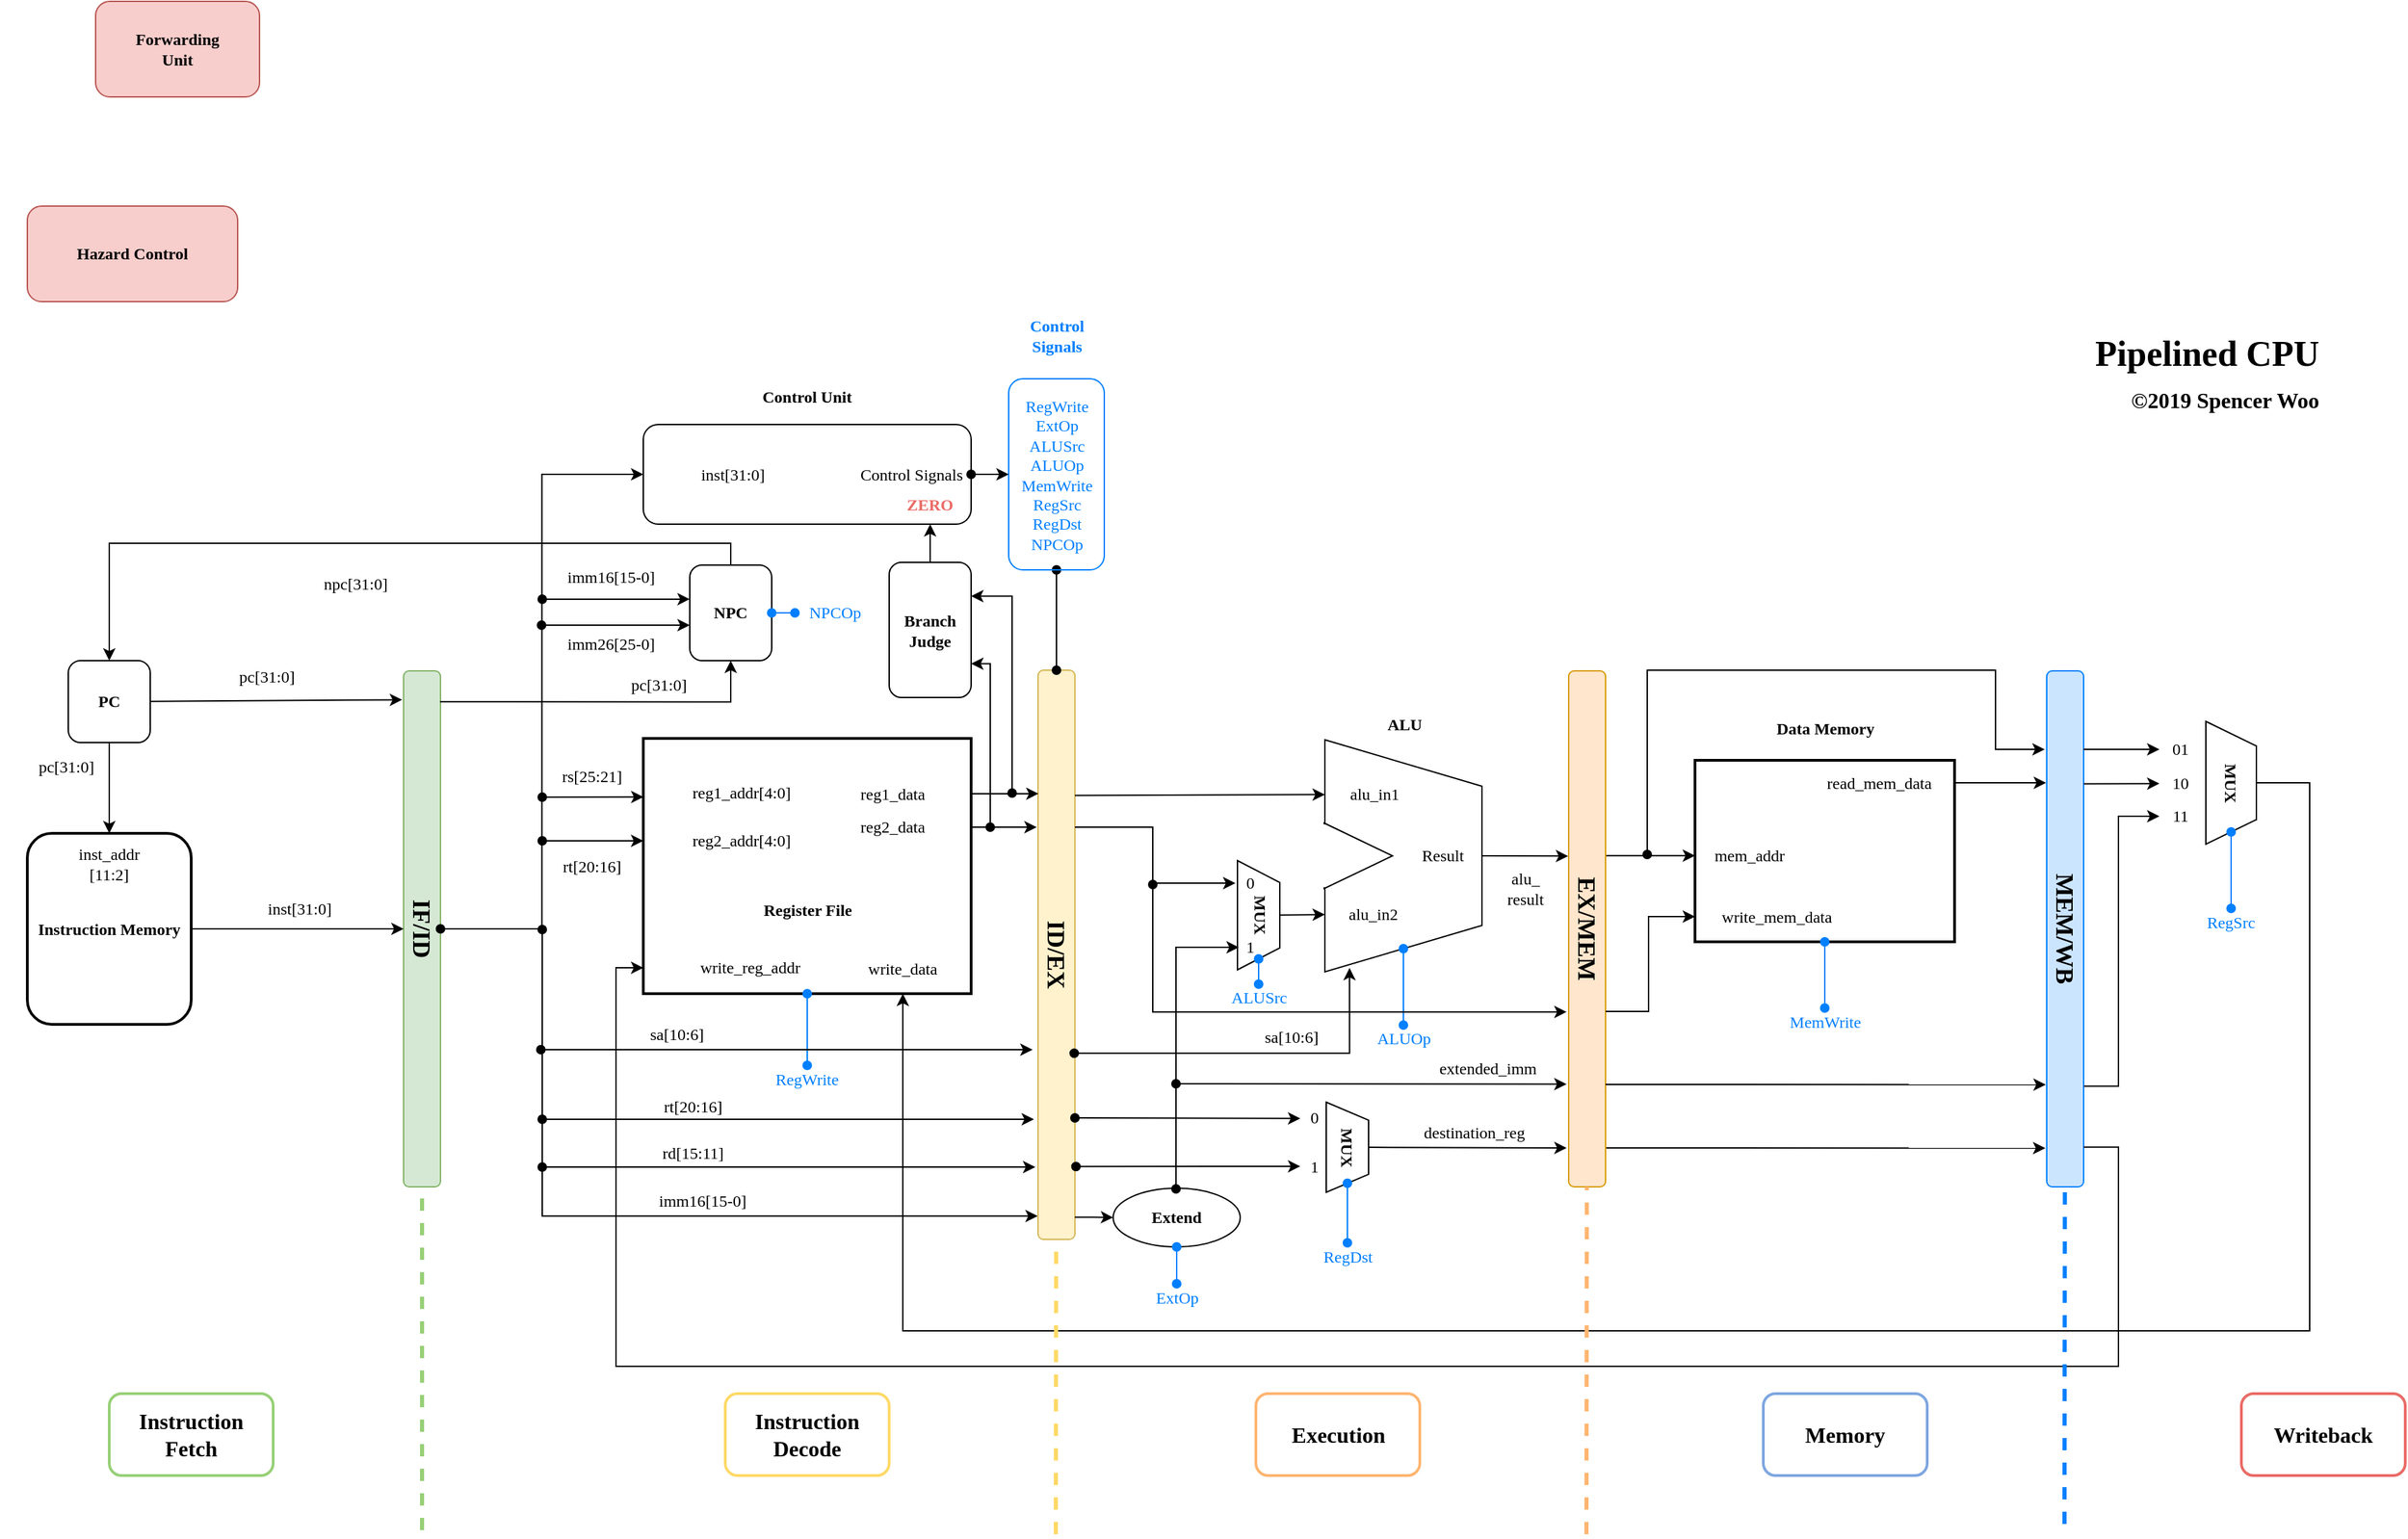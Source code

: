 <mxfile pages="2" version="11.1.4" type="device"><diagram id="cpVGisLR6sPINRNqy9qH" name="pipeline"><mxGraphModel dx="2503" dy="2065" grid="1" gridSize="10" guides="1" tooltips="1" connect="1" arrows="1" fold="1" page="0" pageScale="1" pageWidth="827" pageHeight="1169" math="0" shadow="0"><root><mxCell id="uv4MCObfaIfV8ZtCyPf8-0"/><mxCell id="uv4MCObfaIfV8ZtCyPf8-1" parent="uv4MCObfaIfV8ZtCyPf8-0"/><mxCell id="SLMLwyUiiNbvTrXsL_8a-22" value="" style="endArrow=classic;html=1;strokeColor=#000000;fontFamily=SF Mono;fontColor=#007FFF;exitX=0.358;exitY=-0.001;exitDx=0;exitDy=0;exitPerimeter=0;" parent="uv4MCObfaIfV8ZtCyPf8-1" source="uv4MCObfaIfV8ZtCyPf8-4" target="9tKxsdi1wLsbpP5tXVhb-2" edge="1"><mxGeometry width="50" height="50" relative="1" as="geometry"><mxPoint x="1350.006" y="-54.039" as="sourcePoint"/><mxPoint x="1397.156" y="-53.816" as="targetPoint"/></mxGeometry></mxCell><mxCell id="SLMLwyUiiNbvTrXsL_8a-13" value="" style="endArrow=classic;html=1;strokeColor=#000000;fontFamily=SF Mono;fontColor=#007FFF;entryX=0.925;entryY=1.038;entryDx=0;entryDy=0;entryPerimeter=0;" parent="uv4MCObfaIfV8ZtCyPf8-1" target="uv4MCObfaIfV8ZtCyPf8-5" edge="1"><mxGeometry width="50" height="50" relative="1" as="geometry"><mxPoint x="1344" y="160" as="sourcePoint"/><mxPoint x="1425" y="160" as="targetPoint"/></mxGeometry></mxCell><mxCell id="EehfAgwLK5aJcp29xeDx-1" style="edgeStyle=orthogonalEdgeStyle;rounded=0;orthogonalLoop=1;jettySize=auto;html=1;startArrow=oval;startFill=1;fontFamily=SF Mono;entryX=0.959;entryY=1.008;entryDx=0;entryDy=0;entryPerimeter=0;" parent="uv4MCObfaIfV8ZtCyPf8-1" target="uv4MCObfaIfV8ZtCyPf8-3" edge="1"><mxGeometry relative="1" as="geometry"><mxPoint x="566" as="sourcePoint"/><mxPoint x="925" y="212" as="targetPoint"/><Array as="points"><mxPoint x="566" y="210"/></Array></mxGeometry></mxCell><mxCell id="uv4MCObfaIfV8ZtCyPf8-2" value="IF/ID" style="rounded=1;whiteSpace=wrap;html=1;fillColor=#d5e8d4;strokeColor=#82b366;rotation=90;fontStyle=1;fontSize=18;fontFamily=SF Mono;" parent="uv4MCObfaIfV8ZtCyPf8-1" vertex="1"><mxGeometry x="289" y="-14" width="378" height="27" as="geometry"/></mxCell><mxCell id="uv4MCObfaIfV8ZtCyPf8-3" value="ID/EX" style="rounded=1;whiteSpace=wrap;html=1;fillColor=#fff2cc;strokeColor=#d6b656;rotation=90;fontStyle=1;fontSize=18;fontFamily=SF Mono;" parent="uv4MCObfaIfV8ZtCyPf8-1" vertex="1"><mxGeometry x="734" y="5" width="417" height="27" as="geometry"/></mxCell><mxCell id="uv4MCObfaIfV8ZtCyPf8-4" value="EX/MEM" style="rounded=1;whiteSpace=wrap;html=1;fillColor=#ffe6cc;strokeColor=#d79b00;rotation=90;fontStyle=1;fontSize=18;fontFamily=SF Mono;" parent="uv4MCObfaIfV8ZtCyPf8-1" vertex="1"><mxGeometry x="1142" y="-14" width="378" height="27" as="geometry"/></mxCell><mxCell id="uv4MCObfaIfV8ZtCyPf8-5" value="MEM/WB" style="rounded=1;whiteSpace=wrap;html=1;fillColor=#CCE5FF;strokeColor=#007FFF;rotation=90;fontStyle=1;fontSize=18;fontFamily=SF Mono;" parent="uv4MCObfaIfV8ZtCyPf8-1" vertex="1"><mxGeometry x="1492" y="-14" width="378" height="27" as="geometry"/></mxCell><mxCell id="FEfCmH52rwb9Ed9UYB2p-2" style="rounded=0;orthogonalLoop=1;jettySize=auto;html=1;fontFamily=SF Mono;fontSize=18;" parent="uv4MCObfaIfV8ZtCyPf8-1" source="FEfCmH52rwb9Ed9UYB2p-0" target="FEfCmH52rwb9Ed9UYB2p-1" edge="1"><mxGeometry relative="1" as="geometry"/></mxCell><mxCell id="EehfAgwLK5aJcp29xeDx-12" style="rounded=0;orthogonalLoop=1;jettySize=auto;html=1;entryX=0.056;entryY=1.041;entryDx=0;entryDy=0;startArrow=none;startFill=0;endArrow=classic;endFill=1;strokeColor=#000000;fontFamily=SF Mono;fontColor=#007FFF;entryPerimeter=0;" parent="uv4MCObfaIfV8ZtCyPf8-1" source="FEfCmH52rwb9Ed9UYB2p-0" target="uv4MCObfaIfV8ZtCyPf8-2" edge="1"><mxGeometry relative="1" as="geometry"><mxPoint x="281.765" y="-169.059" as="targetPoint"/></mxGeometry></mxCell><mxCell id="FEfCmH52rwb9Ed9UYB2p-0" value="&lt;b&gt;PC&lt;/b&gt;" style="rounded=1;whiteSpace=wrap;html=1;fontFamily=SF Mono;" parent="uv4MCObfaIfV8ZtCyPf8-1" vertex="1"><mxGeometry x="219" y="-197" width="60" height="60" as="geometry"/></mxCell><mxCell id="L1iZA8IRBBMqXU01sVhY-0" style="rounded=0;orthogonalLoop=1;jettySize=auto;html=1;fontFamily=SF Mono;fontSize=18;entryX=0.5;entryY=1;entryDx=0;entryDy=0;" parent="uv4MCObfaIfV8ZtCyPf8-1" source="FEfCmH52rwb9Ed9UYB2p-1" target="uv4MCObfaIfV8ZtCyPf8-2" edge="1"><mxGeometry relative="1" as="geometry"><mxPoint x="429" y="40" as="targetPoint"/></mxGeometry></mxCell><mxCell id="FEfCmH52rwb9Ed9UYB2p-1" value="Instruction Memory" style="rounded=1;whiteSpace=wrap;html=1;fontStyle=1;fontFamily=SF Mono;strokeWidth=2;" parent="uv4MCObfaIfV8ZtCyPf8-1" vertex="1"><mxGeometry x="189" y="-70.5" width="120" height="140" as="geometry"/></mxCell><mxCell id="nbpBGQne6PzG6ZMJQWj7-0" value="" style="rounded=1;whiteSpace=wrap;html=1;fontStyle=1;fontFamily=SF Mono;" parent="uv4MCObfaIfV8ZtCyPf8-1" vertex="1"><mxGeometry x="640" y="-370" width="240" height="73" as="geometry"/></mxCell><mxCell id="IF51p1a6bYqBnjug6Aw9-0" value="" style="rounded=0;whiteSpace=wrap;html=1;fontFamily=SF Mono;strokeWidth=2;" parent="uv4MCObfaIfV8ZtCyPf8-1" vertex="1"><mxGeometry x="640" y="-140" width="240" height="187" as="geometry"/></mxCell><mxCell id="IF51p1a6bYqBnjug6Aw9-1" value="Register File" style="text;html=1;resizable=0;points=[];autosize=1;align=center;verticalAlign=top;spacingTop=-4;fontStyle=1;fontFamily=SF Mono;" parent="uv4MCObfaIfV8ZtCyPf8-1" vertex="1"><mxGeometry x="720" y="-24" width="80" height="20" as="geometry"/></mxCell><mxCell id="IF51p1a6bYqBnjug6Aw9-2" value="reg1_addr[4:0]" style="text;html=1;strokeColor=none;fillColor=none;align=right;verticalAlign=middle;whiteSpace=wrap;rounded=0;fontFamily=SF Mono;" parent="uv4MCObfaIfV8ZtCyPf8-1" vertex="1"><mxGeometry x="640" y="-110" width="110" height="20" as="geometry"/></mxCell><mxCell id="IF51p1a6bYqBnjug6Aw9-3" value="reg2_addr[4:0]" style="text;html=1;strokeColor=none;fillColor=none;align=right;verticalAlign=middle;whiteSpace=wrap;rounded=0;fontFamily=SF Mono;" parent="uv4MCObfaIfV8ZtCyPf8-1" vertex="1"><mxGeometry x="640" y="-75" width="110" height="20" as="geometry"/></mxCell><mxCell id="zfK296Wji99m6J2NUUC0-4" style="edgeStyle=orthogonalEdgeStyle;rounded=0;orthogonalLoop=1;jettySize=auto;html=1;entryX=1;entryY=0.25;entryDx=0;entryDy=0;startArrow=oval;startFill=1;" parent="uv4MCObfaIfV8ZtCyPf8-1" target="zfK296Wji99m6J2NUUC0-0" edge="1"><mxGeometry relative="1" as="geometry"><Array as="points"><mxPoint x="910" y="-99"/><mxPoint x="910" y="-244"/></Array><mxPoint x="910" y="-100" as="sourcePoint"/></mxGeometry></mxCell><mxCell id="zfK296Wji99m6J2NUUC0-6" style="edgeStyle=orthogonalEdgeStyle;rounded=0;orthogonalLoop=1;jettySize=auto;html=1;entryX=0.217;entryY=0.987;entryDx=0;entryDy=0;entryPerimeter=0;" parent="uv4MCObfaIfV8ZtCyPf8-1" source="IF51p1a6bYqBnjug6Aw9-4" target="uv4MCObfaIfV8ZtCyPf8-3" edge="1"><mxGeometry relative="1" as="geometry"/></mxCell><mxCell id="IF51p1a6bYqBnjug6Aw9-4" value="reg1_data" style="text;html=1;strokeColor=none;fillColor=none;align=left;verticalAlign=middle;whiteSpace=wrap;rounded=0;fontFamily=SF Mono;" parent="uv4MCObfaIfV8ZtCyPf8-1" vertex="1"><mxGeometry x="797" y="-109.5" width="83" height="20" as="geometry"/></mxCell><mxCell id="zfK296Wji99m6J2NUUC0-5" style="edgeStyle=orthogonalEdgeStyle;rounded=0;orthogonalLoop=1;jettySize=auto;html=1;entryX=1;entryY=0.75;entryDx=0;entryDy=0;startArrow=oval;startFill=1;" parent="uv4MCObfaIfV8ZtCyPf8-1" target="zfK296Wji99m6J2NUUC0-0" edge="1"><mxGeometry relative="1" as="geometry"><Array as="points"><mxPoint x="894" y="-75"/><mxPoint x="894" y="-195"/></Array><mxPoint x="894" y="-75" as="sourcePoint"/></mxGeometry></mxCell><mxCell id="zfK296Wji99m6J2NUUC0-7" style="edgeStyle=orthogonalEdgeStyle;rounded=0;orthogonalLoop=1;jettySize=auto;html=1;" parent="uv4MCObfaIfV8ZtCyPf8-1" source="IF51p1a6bYqBnjug6Aw9-5" edge="1"><mxGeometry relative="1" as="geometry"><mxPoint x="928" y="-75" as="targetPoint"/></mxGeometry></mxCell><mxCell id="IF51p1a6bYqBnjug6Aw9-5" value="reg2_data" style="text;html=1;strokeColor=none;fillColor=none;align=left;verticalAlign=middle;whiteSpace=wrap;rounded=0;fontFamily=SF Mono;" parent="uv4MCObfaIfV8ZtCyPf8-1" vertex="1"><mxGeometry x="797" y="-85" width="83" height="20" as="geometry"/></mxCell><mxCell id="IF51p1a6bYqBnjug6Aw9-6" value="write_reg_addr" style="text;html=1;strokeColor=none;fillColor=none;align=right;verticalAlign=middle;whiteSpace=wrap;rounded=0;fontFamily=SF Mono;" parent="uv4MCObfaIfV8ZtCyPf8-1" vertex="1"><mxGeometry x="640" y="10" width="117" height="36" as="geometry"/></mxCell><mxCell id="IF51p1a6bYqBnjug6Aw9-7" value="write_data" style="text;html=1;strokeColor=none;fillColor=none;align=center;verticalAlign=middle;whiteSpace=wrap;rounded=0;fontFamily=SF Mono;" parent="uv4MCObfaIfV8ZtCyPf8-1" vertex="1"><mxGeometry x="785" y="11" width="90" height="36" as="geometry"/></mxCell><mxCell id="IF51p1a6bYqBnjug6Aw9-8" style="edgeStyle=orthogonalEdgeStyle;rounded=0;orthogonalLoop=1;jettySize=auto;html=1;fontFamily=SF Mono;strokeColor=#007FFF;endArrow=oval;endFill=1;startArrow=oval;startFill=1;entryX=0.5;entryY=1;entryDx=0;entryDy=0;" parent="uv4MCObfaIfV8ZtCyPf8-1" source="IF51p1a6bYqBnjug6Aw9-9" target="IF51p1a6bYqBnjug6Aw9-0" edge="1"><mxGeometry relative="1" as="geometry"><mxPoint x="790" y="110" as="targetPoint"/></mxGeometry></mxCell><mxCell id="IF51p1a6bYqBnjug6Aw9-9" value="RegWrite" style="text;html=1;strokeColor=none;fillColor=none;align=center;verticalAlign=middle;whiteSpace=wrap;rounded=0;fontFamily=SF Mono;fontColor=#007FFF;" parent="uv4MCObfaIfV8ZtCyPf8-1" vertex="1"><mxGeometry x="725" y="99.5" width="70" height="20" as="geometry"/></mxCell><mxCell id="-oar68u7hu3Josn-BxXX-0" value="" style="shape=trapezoid;perimeter=trapezoidPerimeter;whiteSpace=wrap;html=1;rounded=0;align=right;direction=south;fontFamily=SF Mono;" parent="uv4MCObfaIfV8ZtCyPf8-1" vertex="1"><mxGeometry x="1139" y="-139" width="115" height="170" as="geometry"/></mxCell><mxCell id="-oar68u7hu3Josn-BxXX-1" style="edgeStyle=orthogonalEdgeStyle;rounded=0;orthogonalLoop=1;jettySize=auto;html=1;fontFamily=SF Mono;strokeColor=#007FFF;endArrow=oval;endFill=1;startArrow=oval;startFill=1;entryX=1;entryY=0.5;entryDx=0;entryDy=0;" parent="uv4MCObfaIfV8ZtCyPf8-1" source="-oar68u7hu3Josn-BxXX-2" target="-oar68u7hu3Josn-BxXX-0" edge="1"><mxGeometry relative="1" as="geometry"><mxPoint x="1221.5" y="14.5" as="targetPoint"/><Array as="points"><mxPoint x="1196" y="30"/><mxPoint x="1196" y="30"/></Array></mxGeometry></mxCell><mxCell id="-oar68u7hu3Josn-BxXX-2" value="ALUOp" style="text;html=1;strokeColor=none;fillColor=none;align=center;verticalAlign=middle;whiteSpace=wrap;rounded=0;fontFamily=SF Mono;fontColor=#007FFF;" parent="uv4MCObfaIfV8ZtCyPf8-1" vertex="1"><mxGeometry x="1176.5" y="70" width="40" height="20" as="geometry"/></mxCell><mxCell id="-oar68u7hu3Josn-BxXX-3" value="ALU" style="text;html=1;resizable=0;points=[];autosize=1;align=center;verticalAlign=top;spacingTop=-4;fontStyle=1;fontFamily=SF Mono;" parent="uv4MCObfaIfV8ZtCyPf8-1" vertex="1"><mxGeometry x="1177" y="-160" width="40" height="20" as="geometry"/></mxCell><mxCell id="-oar68u7hu3Josn-BxXX-4" value="Result" style="text;html=1;strokeColor=none;fillColor=none;align=center;verticalAlign=middle;whiteSpace=wrap;rounded=0;fontFamily=SF Mono;" parent="uv4MCObfaIfV8ZtCyPf8-1" vertex="1"><mxGeometry x="1197" y="-64" width="57" height="20" as="geometry"/></mxCell><mxCell id="-oar68u7hu3Josn-BxXX-5" value="" style="triangle;whiteSpace=wrap;html=1;rounded=0;shadow=0;fontFamily=SF Mono;align=left;" parent="uv4MCObfaIfV8ZtCyPf8-1" vertex="1"><mxGeometry x="1138.5" y="-78" width="50" height="48" as="geometry"/></mxCell><mxCell id="-oar68u7hu3Josn-BxXX-6" value="" style="triangle;whiteSpace=wrap;html=1;rounded=0;shadow=0;fontFamily=SF Mono;align=left;strokeColor=none;" parent="uv4MCObfaIfV8ZtCyPf8-1" vertex="1"><mxGeometry x="1136.5" y="-78" width="50" height="48" as="geometry"/></mxCell><mxCell id="-oar68u7hu3Josn-BxXX-7" value="alu_in1" style="text;html=1;strokeColor=none;fillColor=none;align=center;verticalAlign=middle;whiteSpace=wrap;rounded=0;fontFamily=SF Mono;" parent="uv4MCObfaIfV8ZtCyPf8-1" vertex="1"><mxGeometry x="1139" y="-109" width="73" height="20" as="geometry"/></mxCell><mxCell id="-oar68u7hu3Josn-BxXX-8" value="alu_in2" style="text;html=1;strokeColor=none;fillColor=none;align=center;verticalAlign=middle;whiteSpace=wrap;rounded=0;fontFamily=SF Mono;" parent="uv4MCObfaIfV8ZtCyPf8-1" vertex="1"><mxGeometry x="1139" y="-21" width="71" height="20" as="geometry"/></mxCell><mxCell id="-oar68u7hu3Josn-BxXX-10" style="rounded=0;orthogonalLoop=1;jettySize=auto;html=1;fontFamily=SF Mono;entryX=0;entryY=0.5;entryDx=0;entryDy=0;" parent="uv4MCObfaIfV8ZtCyPf8-1" source="-oar68u7hu3Josn-BxXX-11" target="-oar68u7hu3Josn-BxXX-8" edge="1"><mxGeometry relative="1" as="geometry"><mxPoint x="1157.5" y="-11.5" as="targetPoint"/></mxGeometry></mxCell><mxCell id="-oar68u7hu3Josn-BxXX-11" value="MUX" style="shape=trapezoid;perimeter=trapezoidPerimeter;whiteSpace=wrap;html=1;rounded=0;shadow=0;glass=1;comic=0;fontStyle=1;rotation=90;direction=east;fontFamily=SF Mono;verticalAlign=top;" parent="uv4MCObfaIfV8ZtCyPf8-1" vertex="1"><mxGeometry x="1050.5" y="-26" width="80" height="31" as="geometry"/></mxCell><mxCell id="-oar68u7hu3Josn-BxXX-12" value="" style="group;fontFamily=SF Mono;" parent="uv4MCObfaIfV8ZtCyPf8-1" vertex="1" connectable="0"><mxGeometry x="1073.5" y="-44" width="20" height="66.5" as="geometry"/></mxCell><mxCell id="-oar68u7hu3Josn-BxXX-13" value="0" style="text;html=1;resizable=0;points=[];autosize=1;align=center;verticalAlign=top;spacingTop=-4;fontFamily=SF Mono;" parent="-oar68u7hu3Josn-BxXX-12" vertex="1"><mxGeometry width="20" height="20" as="geometry"/></mxCell><mxCell id="-oar68u7hu3Josn-BxXX-14" value="1" style="text;html=1;resizable=0;points=[];autosize=1;align=center;verticalAlign=top;spacingTop=-4;fontFamily=SF Mono;" parent="-oar68u7hu3Josn-BxXX-12" vertex="1"><mxGeometry y="46.5" width="20" height="20" as="geometry"/></mxCell><mxCell id="-oar68u7hu3Josn-BxXX-15" style="rounded=0;orthogonalLoop=1;jettySize=auto;html=1;fontFamily=SF Mono;strokeColor=#007FFF;endArrow=oval;endFill=1;startArrow=oval;startFill=1;entryX=1;entryY=0.5;entryDx=0;entryDy=0;" parent="uv4MCObfaIfV8ZtCyPf8-1" source="-oar68u7hu3Josn-BxXX-16" target="-oar68u7hu3Josn-BxXX-11" edge="1"><mxGeometry relative="1" as="geometry"><mxPoint x="1127.5" y="56.5" as="targetPoint"/></mxGeometry></mxCell><mxCell id="-oar68u7hu3Josn-BxXX-16" value="ALUSrc" style="text;html=1;strokeColor=none;fillColor=none;align=center;verticalAlign=middle;whiteSpace=wrap;rounded=0;fontFamily=SF Mono;fontColor=#007FFF;" parent="uv4MCObfaIfV8ZtCyPf8-1" vertex="1"><mxGeometry x="1070.5" y="40" width="40" height="20" as="geometry"/></mxCell><mxCell id="9tKxsdi1wLsbpP5tXVhb-0" value="" style="rounded=0;whiteSpace=wrap;html=1;fontStyle=1;glass=0;comic=0;shadow=0;strokeWidth=2;fontFamily=SF Mono;" parent="uv4MCObfaIfV8ZtCyPf8-1" vertex="1"><mxGeometry x="1410" y="-124" width="190" height="133" as="geometry"/></mxCell><mxCell id="9tKxsdi1wLsbpP5tXVhb-1" value="&lt;b&gt;Data Memory&lt;/b&gt;" style="text;html=1;resizable=0;points=[];autosize=1;align=center;verticalAlign=top;spacingTop=-4;fontFamily=SF Mono;" parent="uv4MCObfaIfV8ZtCyPf8-1" vertex="1"><mxGeometry x="1460" y="-157" width="90" height="20" as="geometry"/></mxCell><mxCell id="9tKxsdi1wLsbpP5tXVhb-2" value="mem_addr" style="text;html=1;strokeColor=none;fillColor=none;align=center;verticalAlign=middle;whiteSpace=wrap;rounded=0;fontFamily=SF Mono;" parent="uv4MCObfaIfV8ZtCyPf8-1" vertex="1"><mxGeometry x="1410" y="-70" width="80" height="32" as="geometry"/></mxCell><mxCell id="9tKxsdi1wLsbpP5tXVhb-3" value="read_mem_data" style="text;html=1;strokeColor=none;fillColor=none;align=center;verticalAlign=middle;whiteSpace=wrap;rounded=0;fontFamily=SF Mono;" parent="uv4MCObfaIfV8ZtCyPf8-1" vertex="1"><mxGeometry x="1490" y="-123.5" width="110" height="32" as="geometry"/></mxCell><mxCell id="9tKxsdi1wLsbpP5tXVhb-4" style="rounded=0;orthogonalLoop=1;jettySize=auto;html=1;fontFamily=SF Mono;strokeColor=#007FFF;endArrow=oval;endFill=1;startArrow=oval;startFill=1;entryX=0.5;entryY=1;entryDx=0;entryDy=0;" parent="uv4MCObfaIfV8ZtCyPf8-1" source="9tKxsdi1wLsbpP5tXVhb-5" target="9tKxsdi1wLsbpP5tXVhb-0" edge="1"><mxGeometry relative="1" as="geometry"><mxPoint x="1560" y="8" as="targetPoint"/></mxGeometry></mxCell><mxCell id="9tKxsdi1wLsbpP5tXVhb-5" value="MemWrite" style="text;html=1;strokeColor=none;fillColor=none;align=center;verticalAlign=middle;whiteSpace=wrap;rounded=0;fontFamily=SF Mono;fontColor=#007FFF;" parent="uv4MCObfaIfV8ZtCyPf8-1" vertex="1"><mxGeometry x="1467.5" y="57.5" width="75" height="20" as="geometry"/></mxCell><mxCell id="9tKxsdi1wLsbpP5tXVhb-6" value="write_mem_data" style="text;html=1;strokeColor=none;fillColor=none;align=center;verticalAlign=middle;whiteSpace=wrap;rounded=0;fontFamily=SF Mono;" parent="uv4MCObfaIfV8ZtCyPf8-1" vertex="1"><mxGeometry x="1410" y="-25.5" width="120" height="32" as="geometry"/></mxCell><mxCell id="JVdpdB-4Mt0a-lrx6XeG-0" value="inst[31:0]" style="text;html=1;resizable=0;points=[];autosize=1;align=center;verticalAlign=top;spacingTop=-4;fontFamily=SF Mono;fontColor=#000000;" parent="uv4MCObfaIfV8ZtCyPf8-1" vertex="1"><mxGeometry x="342.5" y="-25.5" width="90" height="20" as="geometry"/></mxCell><mxCell id="EWkgps4-V9DiabwsSTFc-0" value="pc[31:0]" style="text;html=1;resizable=0;points=[];autosize=1;align=right;verticalAlign=top;spacingTop=-4;fontFamily=SF Mono;fontColor=#000000;" parent="uv4MCObfaIfV8ZtCyPf8-1" vertex="1"><mxGeometry x="169" y="-129" width="70" height="20" as="geometry"/></mxCell><mxCell id="piVswoKJ0ZD27faY3uzr-4" value="inst[31:0]" style="text;html=1;resizable=0;points=[];autosize=1;align=right;verticalAlign=top;spacingTop=-4;fontFamily=SF Mono;fontColor=#000000;" parent="uv4MCObfaIfV8ZtCyPf8-1" vertex="1"><mxGeometry x="640" y="-343.5" width="90" height="20" as="geometry"/></mxCell><mxCell id="KsIgoW9T8a6wiPAVUNMM-5" value="&lt;span style=&quot;font-weight: 700;&quot;&gt;Control Unit&lt;/span&gt;" style="text;html=1;strokeColor=none;fillColor=none;align=center;verticalAlign=middle;whiteSpace=wrap;rounded=0;fontFamily=SF Mono;" parent="uv4MCObfaIfV8ZtCyPf8-1" vertex="1"><mxGeometry x="700" y="-400" width="120" height="20" as="geometry"/></mxCell><mxCell id="EehfAgwLK5aJcp29xeDx-7" style="edgeStyle=orthogonalEdgeStyle;rounded=0;orthogonalLoop=1;jettySize=auto;html=1;entryX=0;entryY=0.5;entryDx=0;entryDy=0;startArrow=oval;startFill=1;endArrow=oval;endFill=1;strokeColor=#000000;fontFamily=SF Mono;fontColor=#007FFF;" parent="uv4MCObfaIfV8ZtCyPf8-1" source="KsIgoW9T8a6wiPAVUNMM-6" target="uv4MCObfaIfV8ZtCyPf8-3" edge="1"><mxGeometry relative="1" as="geometry"/></mxCell><mxCell id="KsIgoW9T8a6wiPAVUNMM-6" value="RegWrite&lt;br&gt;ExtOp&lt;br&gt;ALUSrc&lt;br&gt;ALUOp&lt;br&gt;MemWrite&lt;br&gt;RegSrc&lt;br&gt;RegDst&lt;br&gt;NPCOp" style="text;html=1;strokeColor=#007FFF;fillColor=none;align=center;verticalAlign=middle;whiteSpace=wrap;rounded=1;fontFamily=SF Mono;fontColor=#007FFF;" parent="uv4MCObfaIfV8ZtCyPf8-1" vertex="1"><mxGeometry x="907.5" y="-403.5" width="70" height="140" as="geometry"/></mxCell><mxCell id="KsIgoW9T8a6wiPAVUNMM-7" value="" style="endArrow=classic;html=1;entryX=0;entryY=0.5;entryDx=0;entryDy=0;startArrow=oval;startFill=1;fontFamily=SF Mono;" parent="uv4MCObfaIfV8ZtCyPf8-1" target="IF51p1a6bYqBnjug6Aw9-3" edge="1"><mxGeometry width="50" height="50" relative="1" as="geometry"><mxPoint x="566" y="-65" as="sourcePoint"/><mxPoint x="684.866" y="-65.88" as="targetPoint"/></mxGeometry></mxCell><mxCell id="KsIgoW9T8a6wiPAVUNMM-8" value="" style="endArrow=classic;html=1;entryX=0;entryY=0.5;entryDx=0;entryDy=0;startArrow=oval;startFill=1;fontFamily=SF Mono;" parent="uv4MCObfaIfV8ZtCyPf8-1" edge="1"><mxGeometry width="50" height="50" relative="1" as="geometry"><mxPoint x="566" y="-97" as="sourcePoint"/><mxPoint x="640.095" y="-97.095" as="targetPoint"/></mxGeometry></mxCell><mxCell id="EehfAgwLK5aJcp29xeDx-4" value="&lt;span&gt;Control&lt;br&gt;Signals&lt;/span&gt;" style="text;html=1;strokeColor=none;fillColor=none;align=center;verticalAlign=middle;whiteSpace=wrap;rounded=0;fontFamily=SF Mono;fontStyle=1;fontColor=#007FFF;" parent="uv4MCObfaIfV8ZtCyPf8-1" vertex="1"><mxGeometry x="902.5" y="-460" width="80" height="50" as="geometry"/></mxCell><mxCell id="EehfAgwLK5aJcp29xeDx-8" value="Control Signals" style="text;html=1;resizable=0;points=[];autosize=1;align=right;verticalAlign=top;spacingTop=-4;fontFamily=SF Mono;fontColor=#000000;" parent="uv4MCObfaIfV8ZtCyPf8-1" vertex="1"><mxGeometry x="745" y="-343.5" width="130" height="20" as="geometry"/></mxCell><mxCell id="EehfAgwLK5aJcp29xeDx-3" style="edgeStyle=orthogonalEdgeStyle;rounded=0;orthogonalLoop=1;jettySize=auto;html=1;entryX=0;entryY=0.5;entryDx=0;entryDy=0;startArrow=oval;startFill=1;fontFamily=SF Mono;" parent="uv4MCObfaIfV8ZtCyPf8-1" source="nbpBGQne6PzG6ZMJQWj7-0" target="KsIgoW9T8a6wiPAVUNMM-6" edge="1"><mxGeometry relative="1" as="geometry"/></mxCell><mxCell id="EehfAgwLK5aJcp29xeDx-2" style="edgeStyle=orthogonalEdgeStyle;rounded=0;orthogonalLoop=1;jettySize=auto;html=1;entryX=0;entryY=0.5;entryDx=0;entryDy=0;startArrow=oval;startFill=1;fontFamily=SF Mono;" parent="uv4MCObfaIfV8ZtCyPf8-1" source="uv4MCObfaIfV8ZtCyPf8-2" target="nbpBGQne6PzG6ZMJQWj7-0" edge="1"><mxGeometry relative="1" as="geometry"/></mxCell><mxCell id="EehfAgwLK5aJcp29xeDx-13" style="edgeStyle=orthogonalEdgeStyle;rounded=0;orthogonalLoop=1;jettySize=auto;html=1;entryX=0.5;entryY=0;entryDx=0;entryDy=0;startArrow=none;startFill=0;endArrow=classic;endFill=1;strokeColor=#000000;fontFamily=SF Mono;fontColor=#007FFF;" parent="uv4MCObfaIfV8ZtCyPf8-1" source="SLMLwyUiiNbvTrXsL_8a-32" target="FEfCmH52rwb9Ed9UYB2p-0" edge="1"><mxGeometry relative="1" as="geometry"><mxPoint x="383.353" y="-198.5" as="sourcePoint"/><Array as="points"><mxPoint x="704" y="-283"/><mxPoint x="249" y="-283"/></Array></mxGeometry></mxCell><mxCell id="EehfAgwLK5aJcp29xeDx-16" value="pc[31:0]" style="text;html=1;resizable=0;points=[];autosize=1;align=center;verticalAlign=top;spacingTop=-4;fontFamily=SF Mono;fontColor=#000000;" parent="uv4MCObfaIfV8ZtCyPf8-1" vertex="1"><mxGeometry x="329" y="-195" width="70" height="20" as="geometry"/></mxCell><mxCell id="EehfAgwLK5aJcp29xeDx-17" value="npc[31:0]" style="text;html=1;resizable=0;points=[];autosize=1;align=center;verticalAlign=top;spacingTop=-4;fontFamily=SF Mono;fontColor=#000000;" parent="uv4MCObfaIfV8ZtCyPf8-1" vertex="1"><mxGeometry x="389" y="-263.5" width="80" height="20" as="geometry"/></mxCell><mxCell id="SLMLwyUiiNbvTrXsL_8a-10" style="rounded=0;orthogonalLoop=1;jettySize=auto;html=1;startArrow=none;startFill=0;endArrow=classic;endFill=1;strokeColor=#000000;fontFamily=SF Mono;fontColor=#007FFF;" parent="uv4MCObfaIfV8ZtCyPf8-1" source="SLMLwyUiiNbvTrXsL_8a-0" edge="1"><mxGeometry relative="1" as="geometry"><mxPoint x="1316" y="160" as="targetPoint"/></mxGeometry></mxCell><mxCell id="SLMLwyUiiNbvTrXsL_8a-0" value="MUX" style="shape=trapezoid;perimeter=trapezoidPerimeter;whiteSpace=wrap;html=1;rounded=0;shadow=0;glass=1;comic=0;fontStyle=1;rotation=90;direction=east;fontFamily=SF Mono;verticalAlign=middle;" parent="uv4MCObfaIfV8ZtCyPf8-1" vertex="1"><mxGeometry x="1122.5" y="144" width="66" height="31" as="geometry"/></mxCell><mxCell id="SLMLwyUiiNbvTrXsL_8a-1" value="" style="group;fontFamily=SF Mono;" parent="uv4MCObfaIfV8ZtCyPf8-1" vertex="1" connectable="0"><mxGeometry x="1121" y="133" width="20" height="51" as="geometry"/></mxCell><mxCell id="SLMLwyUiiNbvTrXsL_8a-2" value="0" style="text;html=1;resizable=0;points=[];autosize=1;align=center;verticalAlign=top;spacingTop=-4;fontFamily=SF Mono;" parent="SLMLwyUiiNbvTrXsL_8a-1" vertex="1"><mxGeometry y="-4.59" width="20" height="20" as="geometry"/></mxCell><mxCell id="SLMLwyUiiNbvTrXsL_8a-3" value="1" style="text;html=1;resizable=0;points=[];autosize=1;align=center;verticalAlign=top;spacingTop=-4;fontFamily=SF Mono;" parent="SLMLwyUiiNbvTrXsL_8a-1" vertex="1"><mxGeometry y="31.072" width="20" height="20" as="geometry"/></mxCell><mxCell id="SLMLwyUiiNbvTrXsL_8a-4" style="edgeStyle=orthogonalEdgeStyle;rounded=0;orthogonalLoop=1;jettySize=auto;html=1;fontFamily=SF Mono;strokeColor=#007FFF;endArrow=oval;endFill=1;startArrow=oval;startFill=1;entryX=1;entryY=0.5;entryDx=0;entryDy=0;" parent="uv4MCObfaIfV8ZtCyPf8-1" source="SLMLwyUiiNbvTrXsL_8a-5" target="SLMLwyUiiNbvTrXsL_8a-0" edge="1"><mxGeometry relative="1" as="geometry"><mxPoint x="1192.5" y="207.5" as="targetPoint"/></mxGeometry></mxCell><mxCell id="SLMLwyUiiNbvTrXsL_8a-5" value="RegDst" style="text;html=1;strokeColor=none;fillColor=none;align=center;verticalAlign=middle;whiteSpace=wrap;rounded=0;fontFamily=SF Mono;fontColor=#007FFF;" parent="uv4MCObfaIfV8ZtCyPf8-1" vertex="1"><mxGeometry x="1135.5" y="229.5" width="40" height="20" as="geometry"/></mxCell><mxCell id="SLMLwyUiiNbvTrXsL_8a-6" value="" style="endArrow=classic;html=1;startArrow=oval;startFill=1;fontFamily=SF Mono;" parent="uv4MCObfaIfV8ZtCyPf8-1" edge="1"><mxGeometry width="50" height="50" relative="1" as="geometry"><mxPoint x="566" y="139" as="sourcePoint"/><mxPoint x="926" y="139" as="targetPoint"/></mxGeometry></mxCell><mxCell id="SLMLwyUiiNbvTrXsL_8a-7" value="" style="endArrow=classic;html=1;startArrow=oval;startFill=1;fontFamily=SF Mono;" parent="uv4MCObfaIfV8ZtCyPf8-1" target="SLMLwyUiiNbvTrXsL_8a-2" edge="1"><mxGeometry width="50" height="50" relative="1" as="geometry"><mxPoint x="956" y="138" as="sourcePoint"/><mxPoint x="1357" y="139" as="targetPoint"/></mxGeometry></mxCell><mxCell id="SLMLwyUiiNbvTrXsL_8a-8" value="" style="endArrow=classic;html=1;startArrow=oval;startFill=1;fontFamily=SF Mono;exitX=0.872;exitY=-0.028;exitDx=0;exitDy=0;exitPerimeter=0;" parent="uv4MCObfaIfV8ZtCyPf8-1" source="uv4MCObfaIfV8ZtCyPf8-3" edge="1"><mxGeometry width="50" height="50" relative="1" as="geometry"><mxPoint x="957" y="174" as="sourcePoint"/><mxPoint x="1121" y="173.453" as="targetPoint"/></mxGeometry></mxCell><mxCell id="SLMLwyUiiNbvTrXsL_8a-9" value="" style="endArrow=classic;html=1;startArrow=oval;startFill=1;fontFamily=SF Mono;" parent="uv4MCObfaIfV8ZtCyPf8-1" edge="1"><mxGeometry width="50" height="50" relative="1" as="geometry"><mxPoint x="566" y="174" as="sourcePoint"/><mxPoint x="927" y="174" as="targetPoint"/></mxGeometry></mxCell><mxCell id="SLMLwyUiiNbvTrXsL_8a-17" style="edgeStyle=orthogonalEdgeStyle;rounded=0;orthogonalLoop=1;jettySize=auto;html=1;startArrow=none;startFill=0;endArrow=classic;endFill=1;strokeColor=#000000;fontFamily=SF Mono;fontColor=#007FFF;" parent="uv4MCObfaIfV8ZtCyPf8-1" target="-oar68u7hu3Josn-BxXX-13" edge="1"><mxGeometry relative="1" as="geometry"><mxPoint x="956" y="-75" as="sourcePoint"/><mxPoint x="1073.5" y="-154" as="targetPoint"/><Array as="points"><mxPoint x="1013" y="-75"/><mxPoint x="1013" y="-34"/></Array></mxGeometry></mxCell><mxCell id="SLMLwyUiiNbvTrXsL_8a-18" value="" style="endArrow=classic;html=1;exitX=0.22;exitY=0;exitDx=0;exitDy=0;exitPerimeter=0;fontFamily=SF Mono;" parent="uv4MCObfaIfV8ZtCyPf8-1" source="uv4MCObfaIfV8ZtCyPf8-3" target="-oar68u7hu3Josn-BxXX-7" edge="1"><mxGeometry width="50" height="50" relative="1" as="geometry"><mxPoint x="996.333" y="-119.667" as="sourcePoint"/><mxPoint x="1152" y="-100" as="targetPoint"/></mxGeometry></mxCell><mxCell id="SLMLwyUiiNbvTrXsL_8a-21" value="" style="endArrow=classic;html=1;strokeColor=#000000;fontFamily=SF Mono;fontColor=#007FFF;exitX=1;exitY=0.5;exitDx=0;exitDy=0;entryX=0.359;entryY=1.013;entryDx=0;entryDy=0;entryPerimeter=0;" parent="uv4MCObfaIfV8ZtCyPf8-1" source="-oar68u7hu3Josn-BxXX-4" target="uv4MCObfaIfV8ZtCyPf8-4" edge="1"><mxGeometry width="50" height="50" relative="1" as="geometry"><mxPoint x="1290" y="-46" as="sourcePoint"/><mxPoint x="1310" y="-54" as="targetPoint"/></mxGeometry></mxCell><mxCell id="SLMLwyUiiNbvTrXsL_8a-25" value="ZERO" style="text;html=1;strokeColor=none;fillColor=none;align=center;verticalAlign=middle;whiteSpace=wrap;rounded=0;fontFamily=SF Mono;fontStyle=1;fontColor=#EA6B66;" parent="uv4MCObfaIfV8ZtCyPf8-1" vertex="1"><mxGeometry x="830" y="-326" width="40" height="29" as="geometry"/></mxCell><mxCell id="SLMLwyUiiNbvTrXsL_8a-31" value="" style="group" parent="uv4MCObfaIfV8ZtCyPf8-1" vertex="1" connectable="0"><mxGeometry x="1750" y="-142" width="97.5" height="146.5" as="geometry"/></mxCell><mxCell id="1z47K4KQx9_E3uZYlbaU-0" value="MUX" style="shape=trapezoid;perimeter=trapezoidPerimeter;whiteSpace=wrap;html=1;rounded=0;shadow=0;glass=1;comic=0;fontStyle=1;rotation=90;direction=east;verticalAlign=middle;fontFamily=SF Mono;" parent="SLMLwyUiiNbvTrXsL_8a-31" vertex="1"><mxGeometry x="7.5" y="16" width="90" height="37" as="geometry"/></mxCell><mxCell id="1z47K4KQx9_E3uZYlbaU-1" value="01" style="text;html=1;resizable=0;points=[];autosize=1;align=center;verticalAlign=top;spacingTop=-4;fontFamily=SF Mono;" parent="SLMLwyUiiNbvTrXsL_8a-31" vertex="1"><mxGeometry width="30" height="20" as="geometry"/></mxCell><mxCell id="1z47K4KQx9_E3uZYlbaU-2" value="10" style="text;html=1;resizable=0;points=[];autosize=1;align=center;verticalAlign=top;spacingTop=-4;fontFamily=SF Mono;" parent="SLMLwyUiiNbvTrXsL_8a-31" vertex="1"><mxGeometry y="25" width="30" height="20" as="geometry"/></mxCell><mxCell id="1z47K4KQx9_E3uZYlbaU-3" value="11" style="text;html=1;resizable=0;points=[];autosize=1;align=center;verticalAlign=top;spacingTop=-4;fontFamily=SF Mono;" parent="SLMLwyUiiNbvTrXsL_8a-31" vertex="1"><mxGeometry y="49" width="30" height="20" as="geometry"/></mxCell><mxCell id="1z47K4KQx9_E3uZYlbaU-4" style="rounded=0;orthogonalLoop=1;jettySize=auto;html=1;fontFamily=SF Mono;strokeColor=#007FFF;endArrow=oval;endFill=1;startArrow=oval;startFill=1;entryX=1;entryY=0.5;entryDx=0;entryDy=0;" parent="SLMLwyUiiNbvTrXsL_8a-31" source="1z47K4KQx9_E3uZYlbaU-5" target="1z47K4KQx9_E3uZYlbaU-0" edge="1"><mxGeometry relative="1" as="geometry"><mxPoint x="52.5" y="76.214" as="targetPoint"/></mxGeometry></mxCell><mxCell id="1z47K4KQx9_E3uZYlbaU-5" value="RegSrc" style="text;html=1;strokeColor=none;fillColor=none;align=center;verticalAlign=middle;whiteSpace=wrap;rounded=0;fontFamily=SF Mono;fontColor=#007FFF;" parent="SLMLwyUiiNbvTrXsL_8a-31" vertex="1"><mxGeometry x="15" y="126.5" width="75" height="20" as="geometry"/></mxCell><mxCell id="SLMLwyUiiNbvTrXsL_8a-32" value="&lt;b&gt;NPC&lt;/b&gt;" style="rounded=1;whiteSpace=wrap;html=1;fontFamily=SF Mono;" parent="uv4MCObfaIfV8ZtCyPf8-1" vertex="1"><mxGeometry x="674" y="-267" width="60" height="70" as="geometry"/></mxCell><mxCell id="TZN-L09xx-_boYHw0hpo-0" style="rounded=0;orthogonalLoop=1;jettySize=auto;html=1;fontFamily=SF Mono;strokeColor=#007FFF;endArrow=oval;endFill=1;startArrow=oval;startFill=1;" parent="uv4MCObfaIfV8ZtCyPf8-1" source="TZN-L09xx-_boYHw0hpo-1" target="SLMLwyUiiNbvTrXsL_8a-32" edge="1"><mxGeometry relative="1" as="geometry"><mxPoint x="1101.248" y="-142" as="targetPoint"/></mxGeometry></mxCell><mxCell id="TZN-L09xx-_boYHw0hpo-1" value="NPCOp" style="text;html=1;strokeColor=none;fillColor=none;align=center;verticalAlign=middle;whiteSpace=wrap;rounded=0;fontFamily=SF Mono;fontColor=#007FFF;" parent="uv4MCObfaIfV8ZtCyPf8-1" vertex="1"><mxGeometry x="751" y="-242" width="59" height="20" as="geometry"/></mxCell><mxCell id="TZN-L09xx-_boYHw0hpo-8" style="rounded=0;orthogonalLoop=1;jettySize=auto;html=1;startArrow=none;startFill=0;endArrow=classic;endFill=1;strokeColor=#000000;fontFamily=SF Mono;fontColor=#EA6B66;exitX=0.219;exitY=-0.003;exitDx=0;exitDy=0;exitPerimeter=0;" parent="uv4MCObfaIfV8ZtCyPf8-1" source="uv4MCObfaIfV8ZtCyPf8-5" target="1z47K4KQx9_E3uZYlbaU-2" edge="1"><mxGeometry relative="1" as="geometry"><mxPoint x="1700" y="-107" as="sourcePoint"/><mxPoint x="1755" y="-107.5" as="targetPoint"/></mxGeometry></mxCell><mxCell id="TZN-L09xx-_boYHw0hpo-9" style="rounded=0;orthogonalLoop=1;jettySize=auto;html=1;startArrow=none;startFill=0;endArrow=classic;endFill=1;strokeColor=#000000;fontFamily=SF Mono;fontColor=#EA6B66;" parent="uv4MCObfaIfV8ZtCyPf8-1" source="9tKxsdi1wLsbpP5tXVhb-3" edge="1"><mxGeometry relative="1" as="geometry"><mxPoint x="1611.583" y="-107.267" as="sourcePoint"/><mxPoint x="1667" y="-107.45" as="targetPoint"/></mxGeometry></mxCell><mxCell id="TZN-L09xx-_boYHw0hpo-11" style="edgeStyle=orthogonalEdgeStyle;rounded=0;orthogonalLoop=1;jettySize=auto;html=1;startArrow=oval;startFill=1;endArrow=classic;endFill=1;strokeColor=#000000;fontFamily=SF Mono;fontColor=#007FFF;" parent="uv4MCObfaIfV8ZtCyPf8-1" edge="1"><mxGeometry relative="1" as="geometry"><mxPoint x="1375" y="-55" as="sourcePoint"/><mxPoint x="1666" y="-132" as="targetPoint"/><Array as="points"><mxPoint x="1375" y="-190"/><mxPoint x="1630" y="-190"/><mxPoint x="1630" y="-132"/></Array></mxGeometry></mxCell><mxCell id="TZN-L09xx-_boYHw0hpo-12" style="rounded=0;orthogonalLoop=1;jettySize=auto;html=1;startArrow=none;startFill=0;endArrow=classic;endFill=1;strokeColor=#000000;fontFamily=SF Mono;fontColor=#EA6B66;exitX=0.219;exitY=-0.003;exitDx=0;exitDy=0;exitPerimeter=0;" parent="uv4MCObfaIfV8ZtCyPf8-1" target="1z47K4KQx9_E3uZYlbaU-1" edge="1"><mxGeometry relative="1" as="geometry"><mxPoint x="1694.381" y="-132.024" as="sourcePoint"/><mxPoint x="1750" y="-132.399" as="targetPoint"/></mxGeometry></mxCell><mxCell id="dxrMrJkvZaTsuiYeDz6S-0" value="" style="endArrow=classic;html=1;strokeColor=#000000;fontFamily=SF Mono;fontColor=#007FFF;entryX=0.925;entryY=1.038;entryDx=0;entryDy=0;entryPerimeter=0;" parent="uv4MCObfaIfV8ZtCyPf8-1" edge="1"><mxGeometry width="50" height="50" relative="1" as="geometry"><mxPoint x="1344.5" y="113.5" as="sourcePoint"/><mxPoint x="1666.786" y="113.643" as="targetPoint"/></mxGeometry></mxCell><mxCell id="dxrMrJkvZaTsuiYeDz6S-1" style="rounded=0;orthogonalLoop=1;jettySize=auto;html=1;fontFamily=SF Mono;edgeStyle=orthogonalEdgeStyle;startArrow=none;startFill=0;exitX=0.805;exitY=-0.008;exitDx=0;exitDy=0;exitPerimeter=0;" parent="uv4MCObfaIfV8ZtCyPf8-1" source="uv4MCObfaIfV8ZtCyPf8-5" target="1z47K4KQx9_E3uZYlbaU-3" edge="1"><mxGeometry relative="1" as="geometry"><mxPoint x="1697" y="110" as="sourcePoint"/><mxPoint x="1886.81" y="132.976" as="targetPoint"/><Array as="points"><mxPoint x="1720" y="115"/><mxPoint x="1720" y="-83"/></Array></mxGeometry></mxCell><mxCell id="dxrMrJkvZaTsuiYeDz6S-2" style="edgeStyle=orthogonalEdgeStyle;rounded=0;orthogonalLoop=1;jettySize=auto;html=1;entryX=0.5;entryY=1;entryDx=0;entryDy=0;startArrow=none;startFill=0;endArrow=classic;endFill=1;strokeColor=#000000;fontFamily=SF Mono;fontColor=#EA6B66;" parent="uv4MCObfaIfV8ZtCyPf8-1" source="1z47K4KQx9_E3uZYlbaU-0" target="IF51p1a6bYqBnjug6Aw9-7" edge="1"><mxGeometry relative="1" as="geometry"><Array as="points"><mxPoint x="1860" y="-108"/><mxPoint x="1860" y="294"/><mxPoint x="830" y="294"/></Array></mxGeometry></mxCell><mxCell id="dxrMrJkvZaTsuiYeDz6S-3" style="edgeStyle=orthogonalEdgeStyle;rounded=0;orthogonalLoop=1;jettySize=auto;html=1;entryX=0;entryY=0.5;entryDx=0;entryDy=0;startArrow=none;startFill=0;endArrow=classic;endFill=1;strokeColor=#000000;fontFamily=SF Mono;fontColor=#EA6B66;exitX=0.923;exitY=-0.004;exitDx=0;exitDy=0;exitPerimeter=0;" parent="uv4MCObfaIfV8ZtCyPf8-1" source="uv4MCObfaIfV8ZtCyPf8-5" target="IF51p1a6bYqBnjug6Aw9-6" edge="1"><mxGeometry relative="1" as="geometry"><mxPoint x="1700" y="160" as="sourcePoint"/><mxPoint x="840.412" y="57.412" as="targetPoint"/><Array as="points"><mxPoint x="1720" y="159"/><mxPoint x="1720" y="320"/><mxPoint x="620" y="320"/><mxPoint x="620" y="28"/></Array></mxGeometry></mxCell><mxCell id="gqoysrPdh3m_bKzaEqi9-2" value="&lt;font color=&quot;#000000&quot;&gt;Instruction&lt;br&gt;Fetch&lt;/font&gt;" style="rounded=1;whiteSpace=wrap;html=1;strokeColor=#97D077;strokeWidth=2;fontFamily=SF Mono;fontSize=16;fontColor=#EA6B66;align=center;fontStyle=1" parent="uv4MCObfaIfV8ZtCyPf8-1" vertex="1"><mxGeometry x="249" y="340" width="120" height="60" as="geometry"/></mxCell><mxCell id="gqoysrPdh3m_bKzaEqi9-3" value="&lt;font color=&quot;#000000&quot;&gt;Instruction&lt;br&gt;Decode&lt;/font&gt;" style="rounded=1;whiteSpace=wrap;html=1;strokeColor=#FFD966;strokeWidth=2;fontFamily=SF Mono;fontSize=16;fontColor=#EA6B66;align=center;fontStyle=1" parent="uv4MCObfaIfV8ZtCyPf8-1" vertex="1"><mxGeometry x="700" y="340" width="120" height="60" as="geometry"/></mxCell><mxCell id="gqoysrPdh3m_bKzaEqi9-4" value="&lt;font color=&quot;#000000&quot;&gt;Execution&lt;/font&gt;" style="rounded=1;whiteSpace=wrap;html=1;strokeColor=#FFB570;strokeWidth=2;fontFamily=SF Mono;fontSize=16;fontColor=#EA6B66;align=center;fontStyle=1" parent="uv4MCObfaIfV8ZtCyPf8-1" vertex="1"><mxGeometry x="1088.5" y="340" width="120" height="60" as="geometry"/></mxCell><mxCell id="gqoysrPdh3m_bKzaEqi9-5" value="&lt;font color=&quot;#000000&quot;&gt;Memory&lt;/font&gt;" style="rounded=1;whiteSpace=wrap;html=1;strokeColor=#7EA6E0;strokeWidth=2;fontFamily=SF Mono;fontSize=16;fontColor=#EA6B66;align=center;fontStyle=1" parent="uv4MCObfaIfV8ZtCyPf8-1" vertex="1"><mxGeometry x="1460" y="340" width="120" height="60" as="geometry"/></mxCell><mxCell id="gqoysrPdh3m_bKzaEqi9-6" value="&lt;font color=&quot;#000000&quot;&gt;Writeback&lt;/font&gt;" style="rounded=1;whiteSpace=wrap;html=1;strokeColor=#EA6B66;strokeWidth=2;fontFamily=SF Mono;fontSize=16;fontColor=#EA6B66;align=center;fontStyle=1" parent="uv4MCObfaIfV8ZtCyPf8-1" vertex="1"><mxGeometry x="1810" y="340" width="120" height="60" as="geometry"/></mxCell><mxCell id="gqoysrPdh3m_bKzaEqi9-7" value="" style="endArrow=none;dashed=1;html=1;strokeColor=#97D077;fontFamily=SF Mono;fontSize=16;fontColor=#EA6B66;entryX=1;entryY=0.5;entryDx=0;entryDy=0;strokeWidth=3;" parent="uv4MCObfaIfV8ZtCyPf8-1" target="uv4MCObfaIfV8ZtCyPf8-2" edge="1"><mxGeometry width="50" height="50" relative="1" as="geometry"><mxPoint x="478" y="440" as="sourcePoint"/><mxPoint x="499" y="256.5" as="targetPoint"/></mxGeometry></mxCell><mxCell id="gqoysrPdh3m_bKzaEqi9-8" value="" style="endArrow=none;dashed=1;html=1;strokeColor=#FFD966;fontFamily=SF Mono;fontSize=16;fontColor=#EA6B66;strokeWidth=3;" parent="uv4MCObfaIfV8ZtCyPf8-1" target="uv4MCObfaIfV8ZtCyPf8-3" edge="1"><mxGeometry width="50" height="50" relative="1" as="geometry"><mxPoint x="942.0" y="443" as="sourcePoint"/><mxPoint x="942.235" y="191.588" as="targetPoint"/></mxGeometry></mxCell><mxCell id="gqoysrPdh3m_bKzaEqi9-9" value="" style="endArrow=none;dashed=1;html=1;strokeColor=#FFB570;fontFamily=SF Mono;fontSize=16;fontColor=#EA6B66;strokeWidth=3;" parent="uv4MCObfaIfV8ZtCyPf8-1" target="uv4MCObfaIfV8ZtCyPf8-4" edge="1"><mxGeometry width="50" height="50" relative="1" as="geometry"><mxPoint x="1330.5" y="443" as="sourcePoint"/><mxPoint x="1330.735" y="191.588" as="targetPoint"/></mxGeometry></mxCell><mxCell id="gqoysrPdh3m_bKzaEqi9-10" value="" style="endArrow=none;dashed=1;html=1;strokeColor=#007FFF;fontFamily=SF Mono;fontSize=16;fontColor=#EA6B66;strokeWidth=3;" parent="uv4MCObfaIfV8ZtCyPf8-1" target="uv4MCObfaIfV8ZtCyPf8-5" edge="1"><mxGeometry width="50" height="50" relative="1" as="geometry"><mxPoint x="1680.5" y="435.5" as="sourcePoint"/><mxPoint x="1680.735" y="184.088" as="targetPoint"/></mxGeometry></mxCell><mxCell id="gqoysrPdh3m_bKzaEqi9-11" value="Extend" style="ellipse;whiteSpace=wrap;html=1;align=center;fontFamily=SF Mono;fontStyle=1" parent="uv4MCObfaIfV8ZtCyPf8-1" vertex="1"><mxGeometry x="984" y="189.5" width="93" height="43" as="geometry"/></mxCell><mxCell id="gqoysrPdh3m_bKzaEqi9-12" style="edgeStyle=orthogonalEdgeStyle;rounded=0;orthogonalLoop=1;jettySize=auto;html=1;fontFamily=SF Mono;strokeColor=#007FFF;endArrow=oval;endFill=1;startArrow=oval;startFill=1;entryX=0.5;entryY=1;entryDx=0;entryDy=0;" parent="uv4MCObfaIfV8ZtCyPf8-1" source="gqoysrPdh3m_bKzaEqi9-13" target="gqoysrPdh3m_bKzaEqi9-11" edge="1"><mxGeometry relative="1" as="geometry"><mxPoint x="1033.5" y="251.333" as="targetPoint"/></mxGeometry></mxCell><mxCell id="gqoysrPdh3m_bKzaEqi9-13" value="ExtOp" style="text;html=1;strokeColor=none;fillColor=none;align=center;verticalAlign=middle;whiteSpace=wrap;rounded=0;fontFamily=SF Mono;fontColor=#007FFF;" parent="uv4MCObfaIfV8ZtCyPf8-1" vertex="1"><mxGeometry x="1010.5" y="259.5" width="40" height="20" as="geometry"/></mxCell><mxCell id="gqoysrPdh3m_bKzaEqi9-14" style="edgeStyle=orthogonalEdgeStyle;rounded=0;orthogonalLoop=1;jettySize=auto;html=1;entryX=0;entryY=0.5;entryDx=0;entryDy=0;startArrow=none;startFill=0;endArrow=classic;endFill=1;strokeColor=#000000;fontFamily=SF Mono;fontColor=#007FFF;exitX=0.961;exitY=0.002;exitDx=0;exitDy=0;exitPerimeter=0;" parent="uv4MCObfaIfV8ZtCyPf8-1" source="uv4MCObfaIfV8ZtCyPf8-3" target="gqoysrPdh3m_bKzaEqi9-11" edge="1"><mxGeometry relative="1" as="geometry"><mxPoint x="960" y="211" as="sourcePoint"/><mxPoint x="998.286" y="320.143" as="targetPoint"/><Array as="points"><mxPoint x="970" y="211"/></Array></mxGeometry></mxCell><mxCell id="SLMLwyUiiNbvTrXsL_8a-15" style="edgeStyle=orthogonalEdgeStyle;rounded=0;orthogonalLoop=1;jettySize=auto;html=1;entryX=0.125;entryY=0.525;entryDx=0;entryDy=0;entryPerimeter=0;startArrow=oval;startFill=1;endArrow=classic;endFill=1;strokeColor=#000000;fontFamily=SF Mono;fontColor=#007FFF;" parent="uv4MCObfaIfV8ZtCyPf8-1" target="-oar68u7hu3Josn-BxXX-14" edge="1"><mxGeometry relative="1" as="geometry"><mxPoint x="1030" y="190" as="sourcePoint"/><Array as="points"><mxPoint x="1030" y="190"/><mxPoint x="1030" y="13"/></Array></mxGeometry></mxCell><mxCell id="WmTvfeIzytAlIOTrcmxh-0" style="rounded=0;orthogonalLoop=1;jettySize=auto;html=1;fontFamily=SF Mono;edgeStyle=orthogonalEdgeStyle;startArrow=oval;startFill=1;entryX=0.801;entryY=1.058;entryDx=0;entryDy=0;entryPerimeter=0;" parent="uv4MCObfaIfV8ZtCyPf8-1" target="uv4MCObfaIfV8ZtCyPf8-4" edge="1"><mxGeometry relative="1" as="geometry"><mxPoint x="1030" y="113" as="sourcePoint"/><mxPoint x="1276" y="97.5" as="targetPoint"/><Array as="points"><mxPoint x="1030" y="113"/></Array></mxGeometry></mxCell><mxCell id="FSByEVowhWxAHDYY5tnh-0" style="edgeStyle=orthogonalEdgeStyle;rounded=0;orthogonalLoop=1;jettySize=auto;html=1;startArrow=none;startFill=0;endArrow=classic;endFill=1;strokeColor=#000000;fontFamily=SF Mono;fontColor=#007FFF;exitX=0.06;exitY=0.011;exitDx=0;exitDy=0;exitPerimeter=0;" parent="uv4MCObfaIfV8ZtCyPf8-1" source="uv4MCObfaIfV8ZtCyPf8-2" target="SLMLwyUiiNbvTrXsL_8a-32" edge="1"><mxGeometry relative="1" as="geometry"><mxPoint x="561" y="-168" as="sourcePoint"/><Array as="points"><mxPoint x="704" y="-167"/></Array><mxPoint x="330" y="-187" as="targetPoint"/></mxGeometry></mxCell><mxCell id="FSByEVowhWxAHDYY5tnh-2" value="pc[31:0]" style="text;html=1;resizable=0;points=[];autosize=1;align=center;verticalAlign=top;spacingTop=-4;fontFamily=SF Mono;fontColor=#000000;" parent="uv4MCObfaIfV8ZtCyPf8-1" vertex="1"><mxGeometry x="616" y="-189" width="70" height="20" as="geometry"/></mxCell><mxCell id="CPnpg8vK5vSWIZWSyc-I-1" value="&lt;span style=&quot;white-space: nowrap;&quot;&gt;inst_addr&lt;/span&gt;&lt;br style=&quot;white-space: nowrap;&quot;&gt;&lt;span style=&quot;white-space: nowrap;&quot;&gt;[11:2]&lt;/span&gt;" style="text;html=1;strokeColor=none;fillColor=none;align=center;verticalAlign=middle;whiteSpace=wrap;rounded=0;fontFamily=SF Mono;" parent="uv4MCObfaIfV8ZtCyPf8-1" vertex="1"><mxGeometry x="209" y="-68.5" width="80" height="40" as="geometry"/></mxCell><mxCell id="sCA4Suk1w67D02k3F4BD-0" value="rs[25:21]" style="text;html=1;strokeColor=none;fillColor=none;align=center;verticalAlign=middle;whiteSpace=wrap;rounded=0;fontFamily=SF Mono;" parent="uv4MCObfaIfV8ZtCyPf8-1" vertex="1"><mxGeometry x="559" y="-122" width="87" height="20" as="geometry"/></mxCell><mxCell id="sCA4Suk1w67D02k3F4BD-1" value="rt[20:16]" style="text;html=1;strokeColor=none;fillColor=none;align=center;verticalAlign=middle;whiteSpace=wrap;rounded=0;fontFamily=SF Mono;" parent="uv4MCObfaIfV8ZtCyPf8-1" vertex="1"><mxGeometry x="559" y="-56.5" width="87" height="20" as="geometry"/></mxCell><mxCell id="sCA4Suk1w67D02k3F4BD-2" value="rd[15:11]" style="text;html=1;strokeColor=none;fillColor=none;align=center;verticalAlign=middle;whiteSpace=wrap;rounded=0;fontFamily=SF Mono;" parent="uv4MCObfaIfV8ZtCyPf8-1" vertex="1"><mxGeometry x="633" y="154" width="87" height="20" as="geometry"/></mxCell><mxCell id="x0Iz8ck0gblFIOnifFSN-0" value="rt[20:16]" style="text;html=1;strokeColor=none;fillColor=none;align=center;verticalAlign=middle;whiteSpace=wrap;rounded=0;fontFamily=SF Mono;" parent="uv4MCObfaIfV8ZtCyPf8-1" vertex="1"><mxGeometry x="633" y="119.5" width="87" height="20" as="geometry"/></mxCell><mxCell id="tCdVHTlPIoK1kIYW8HC1-0" value="imm16[15-0]" style="text;html=1;strokeColor=none;fillColor=none;align=center;verticalAlign=middle;whiteSpace=wrap;rounded=0;fontFamily=SF Mono;" parent="uv4MCObfaIfV8ZtCyPf8-1" vertex="1"><mxGeometry x="640" y="189" width="87" height="20" as="geometry"/></mxCell><mxCell id="tCdVHTlPIoK1kIYW8HC1-1" value="" style="endArrow=classic;html=1;entryX=0;entryY=0.357;entryDx=0;entryDy=0;startArrow=oval;startFill=1;fontFamily=SF Mono;entryPerimeter=0;" parent="uv4MCObfaIfV8ZtCyPf8-1" target="SLMLwyUiiNbvTrXsL_8a-32" edge="1"><mxGeometry width="50" height="50" relative="1" as="geometry"><mxPoint x="566" y="-242" as="sourcePoint"/><mxPoint x="639.595" y="-248.095" as="targetPoint"/></mxGeometry></mxCell><mxCell id="tCdVHTlPIoK1kIYW8HC1-2" value="" style="endArrow=classic;html=1;entryX=0;entryY=0.357;entryDx=0;entryDy=0;startArrow=oval;startFill=1;fontFamily=SF Mono;entryPerimeter=0;" parent="uv4MCObfaIfV8ZtCyPf8-1" edge="1"><mxGeometry width="50" height="50" relative="1" as="geometry"><mxPoint x="565.5" y="-223" as="sourcePoint"/><mxPoint x="674" y="-223" as="targetPoint"/></mxGeometry></mxCell><mxCell id="h8i5ifvdRlzi6izLMhnB-0" value="imm16[15-0]" style="text;html=1;strokeColor=none;fillColor=none;align=center;verticalAlign=middle;whiteSpace=wrap;rounded=0;fontFamily=SF Mono;" parent="uv4MCObfaIfV8ZtCyPf8-1" vertex="1"><mxGeometry x="572.5" y="-268" width="87" height="20" as="geometry"/></mxCell><mxCell id="h8i5ifvdRlzi6izLMhnB-1" value="imm26[25-0]" style="text;html=1;strokeColor=none;fillColor=none;align=center;verticalAlign=middle;whiteSpace=wrap;rounded=0;fontFamily=SF Mono;" parent="uv4MCObfaIfV8ZtCyPf8-1" vertex="1"><mxGeometry x="572.5" y="-219" width="87" height="20" as="geometry"/></mxCell><mxCell id="z9JysHFqXwdAxnlllA2D-0" value="Forwarding&lt;br&gt;Unit" style="rounded=1;whiteSpace=wrap;html=1;align=center;fontFamily=SF Mono;fontStyle=1;fillColor=#f8cecc;strokeColor=#b85450;" parent="uv4MCObfaIfV8ZtCyPf8-1" vertex="1"><mxGeometry x="239" y="-680" width="120" height="70" as="geometry"/></mxCell><mxCell id="z9JysHFqXwdAxnlllA2D-1" value="Hazard Control" style="rounded=1;whiteSpace=wrap;html=1;align=center;fontFamily=SF Mono;fontStyle=1;fillColor=#f8cecc;strokeColor=#b85450;" parent="uv4MCObfaIfV8ZtCyPf8-1" vertex="1"><mxGeometry x="189" y="-530" width="154" height="70" as="geometry"/></mxCell><mxCell id="3Iy42UBuIzIn47i0Hage-0" value="Pipelined CPU&lt;br style=&quot;font-size: 26px&quot;&gt;&lt;font style=&quot;font-size: 16px&quot;&gt;©2019 Spencer Woo&lt;/font&gt;" style="text;html=1;resizable=0;points=[];autosize=1;align=right;verticalAlign=top;spacingTop=-4;fontStyle=1;fontFamily=SF Mono;fontSize=26;" parent="uv4MCObfaIfV8ZtCyPf8-1" vertex="1"><mxGeometry x="1647.5" y="-440" width="220" height="70" as="geometry"/></mxCell><mxCell id="zfK296Wji99m6J2NUUC0-1" style="edgeStyle=orthogonalEdgeStyle;rounded=0;orthogonalLoop=1;jettySize=auto;html=1;exitX=0.5;exitY=0;exitDx=0;exitDy=0;entryX=0.5;entryY=1;entryDx=0;entryDy=0;" parent="uv4MCObfaIfV8ZtCyPf8-1" source="zfK296Wji99m6J2NUUC0-0" target="SLMLwyUiiNbvTrXsL_8a-25" edge="1"><mxGeometry relative="1" as="geometry"/></mxCell><mxCell id="zfK296Wji99m6J2NUUC0-0" value="&lt;b&gt;Branch&lt;br&gt;Judge&lt;br&gt;&lt;/b&gt;" style="rounded=1;whiteSpace=wrap;html=1;fontFamily=SF Mono;" parent="uv4MCObfaIfV8ZtCyPf8-1" vertex="1"><mxGeometry x="820" y="-269" width="60" height="99" as="geometry"/></mxCell><mxCell id="PhN3PdltH4yWkO7oyuWC-0" value="" style="endArrow=classic;html=1;startArrow=oval;startFill=1;fontFamily=SF Mono;" parent="uv4MCObfaIfV8ZtCyPf8-1" edge="1"><mxGeometry width="50" height="50" relative="1" as="geometry"><mxPoint x="565" y="88" as="sourcePoint"/><mxPoint x="925" y="88" as="targetPoint"/></mxGeometry></mxCell><mxCell id="PhN3PdltH4yWkO7oyuWC-2" style="edgeStyle=orthogonalEdgeStyle;rounded=0;orthogonalLoop=1;jettySize=auto;html=1;entryX=0.983;entryY=0.843;entryDx=0;entryDy=0;startArrow=oval;startFill=1;endArrow=classic;endFill=1;strokeColor=#000000;fontFamily=SF Mono;fontColor=#007FFF;exitX=0.673;exitY=0.019;exitDx=0;exitDy=0;exitPerimeter=0;entryPerimeter=0;" parent="uv4MCObfaIfV8ZtCyPf8-1" source="uv4MCObfaIfV8ZtCyPf8-3" target="-oar68u7hu3Josn-BxXX-0" edge="1"><mxGeometry relative="1" as="geometry"><mxPoint x="1039.667" y="199.833" as="sourcePoint"/><Array as="points"><mxPoint x="1157" y="91"/></Array><mxPoint x="1086.333" y="23.167" as="targetPoint"/></mxGeometry></mxCell><mxCell id="zy1E22v48MphGBuASK4f-0" value="sa[10:6]" style="text;html=1;fontFamily=SF Mono;" parent="uv4MCObfaIfV8ZtCyPf8-1" vertex="1"><mxGeometry x="643" y="63" width="63" height="30" as="geometry"/></mxCell><mxCell id="zy1E22v48MphGBuASK4f-1" value="sa[10:6]" style="text;html=1;fontFamily=SF Mono;" parent="uv4MCObfaIfV8ZtCyPf8-1" vertex="1"><mxGeometry x="1092.5" y="65" width="63" height="30" as="geometry"/></mxCell><mxCell id="zy1E22v48MphGBuASK4f-2" value="extended_imm" style="text;html=1;strokeColor=none;fillColor=none;align=center;verticalAlign=middle;whiteSpace=wrap;rounded=0;fontFamily=SF Mono;" parent="uv4MCObfaIfV8ZtCyPf8-1" vertex="1"><mxGeometry x="1215" y="92" width="87" height="20" as="geometry"/></mxCell><mxCell id="zy1E22v48MphGBuASK4f-3" value="destination_reg" style="text;html=1;strokeColor=none;fillColor=none;align=center;verticalAlign=middle;whiteSpace=wrap;rounded=0;fontFamily=SF Mono;" parent="uv4MCObfaIfV8ZtCyPf8-1" vertex="1"><mxGeometry x="1204.5" y="138.5" width="87" height="20" as="geometry"/></mxCell><mxCell id="zy1E22v48MphGBuASK4f-5" value="alu_&lt;br&gt;result" style="text;html=1;strokeColor=none;fillColor=none;align=center;verticalAlign=middle;whiteSpace=wrap;rounded=0;fontFamily=SF Mono;rotation=0;" parent="uv4MCObfaIfV8ZtCyPf8-1" vertex="1"><mxGeometry x="1262.5" y="-40" width="46" height="20" as="geometry"/></mxCell><mxCell id="cvuwyE_mc6UaJ46u-5nA-0" style="edgeStyle=orthogonalEdgeStyle;rounded=0;orthogonalLoop=1;jettySize=auto;html=1;entryX=0.661;entryY=1.056;entryDx=0;entryDy=0;startArrow=oval;startFill=1;fontFamily=SF Mono;entryPerimeter=0;" parent="uv4MCObfaIfV8ZtCyPf8-1" target="uv4MCObfaIfV8ZtCyPf8-4" edge="1"><mxGeometry relative="1" as="geometry"><mxPoint x="1013" y="-33" as="sourcePoint"/><Array as="points"><mxPoint x="1013" y="60"/></Array><mxPoint x="1311" y="72" as="targetPoint"/></mxGeometry></mxCell><mxCell id="cvuwyE_mc6UaJ46u-5nA-1" style="edgeStyle=orthogonalEdgeStyle;rounded=0;orthogonalLoop=1;jettySize=auto;html=1;entryX=0;entryY=0.5;entryDx=0;entryDy=0;startArrow=none;startFill=0;fontFamily=SF Mono;exitX=0.66;exitY=-0.003;exitDx=0;exitDy=0;exitPerimeter=0;" parent="uv4MCObfaIfV8ZtCyPf8-1" source="uv4MCObfaIfV8ZtCyPf8-4" target="9tKxsdi1wLsbpP5tXVhb-6" edge="1"><mxGeometry relative="1" as="geometry"><mxPoint x="1347" y="63" as="sourcePoint"/><Array as="points"><mxPoint x="1376" y="60"/><mxPoint x="1376" y="-9"/></Array><mxPoint x="1663" y="-23.5" as="targetPoint"/></mxGeometry></mxCell></root></mxGraphModel></diagram><diagram id="MCje-Zm7DnS8JxL5k9hp" name="single cycle"><mxGraphModel dx="1886" dy="2047" grid="1" gridSize="10" guides="1" tooltips="1" connect="1" arrows="1" fold="1" page="1" pageScale="1" pageWidth="827" pageHeight="1169" math="0" shadow="0"><root><mxCell id="XXrfWq5oqOQhIMeMgVma-0"/><mxCell id="XXrfWq5oqOQhIMeMgVma-1" parent="XXrfWq5oqOQhIMeMgVma-0"/><mxCell id="XXrfWq5oqOQhIMeMgVma-2" value="" style="edgeStyle=orthogonalEdgeStyle;rounded=0;orthogonalLoop=1;jettySize=auto;html=1;fontFamily=SF Mono;" parent="XXrfWq5oqOQhIMeMgVma-1" source="XXrfWq5oqOQhIMeMgVma-4" target="XXrfWq5oqOQhIMeMgVma-8" edge="1"><mxGeometry relative="1" as="geometry"/></mxCell><mxCell id="HLOVhmUmaj_nNY4wT1ay-4" style="edgeStyle=orthogonalEdgeStyle;rounded=0;orthogonalLoop=1;jettySize=auto;html=1;entryX=0.25;entryY=1;entryDx=0;entryDy=0;startArrow=none;startFill=0;strokeColor=#000000;fontFamily=SF Mono;" parent="XXrfWq5oqOQhIMeMgVma-1" source="XXrfWq5oqOQhIMeMgVma-4" target="37cfB9uServEZutHiLTX-3" edge="1"><mxGeometry relative="1" as="geometry"><Array as="points"><mxPoint x="560" y="-86"/></Array></mxGeometry></mxCell><mxCell id="XXrfWq5oqOQhIMeMgVma-4" value="&lt;b&gt;PC&lt;/b&gt;" style="rounded=1;whiteSpace=wrap;html=1;fontFamily=SF Mono;" parent="XXrfWq5oqOQhIMeMgVma-1" vertex="1"><mxGeometry x="273.5" y="-118" width="120" height="60" as="geometry"/></mxCell><mxCell id="XXrfWq5oqOQhIMeMgVma-6" style="edgeStyle=orthogonalEdgeStyle;rounded=0;orthogonalLoop=1;jettySize=auto;html=1;exitX=0.25;exitY=1;exitDx=0;exitDy=0;entryX=0.25;entryY=0;entryDx=0;entryDy=0;fontFamily=SF Mono;" parent="XXrfWq5oqOQhIMeMgVma-1" source="XXrfWq5oqOQhIMeMgVma-8" target="XXrfWq5oqOQhIMeMgVma-10" edge="1"><mxGeometry relative="1" as="geometry"/></mxCell><mxCell id="XXrfWq5oqOQhIMeMgVma-7" style="edgeStyle=orthogonalEdgeStyle;rounded=0;orthogonalLoop=1;jettySize=auto;html=1;exitX=0.75;exitY=1;exitDx=0;exitDy=0;entryX=0.75;entryY=0;entryDx=0;entryDy=0;fontFamily=SF Mono;" parent="XXrfWq5oqOQhIMeMgVma-1" source="XXrfWq5oqOQhIMeMgVma-8" target="XXrfWq5oqOQhIMeMgVma-10" edge="1"><mxGeometry relative="1" as="geometry"/></mxCell><mxCell id="nh1uaP3PWns5xR_PzuAt-3" style="edgeStyle=none;rounded=0;orthogonalLoop=1;jettySize=auto;html=1;fontFamily=SF Mono;" parent="XXrfWq5oqOQhIMeMgVma-1" source="XXrfWq5oqOQhIMeMgVma-8" target="XXrfWq5oqOQhIMeMgVma-11" edge="1"><mxGeometry relative="1" as="geometry"/></mxCell><mxCell id="XXrfWq5oqOQhIMeMgVma-8" value="Instruction Memory" style="rounded=1;whiteSpace=wrap;html=1;fontStyle=1;fontFamily=SF Mono;" parent="XXrfWq5oqOQhIMeMgVma-1" vertex="1"><mxGeometry x="273.5" y="134.5" width="120" height="60" as="geometry"/></mxCell><mxCell id="XXrfWq5oqOQhIMeMgVma-10" value="Control Unit" style="rounded=1;whiteSpace=wrap;html=1;fontStyle=1;fontFamily=SF Mono;" parent="XXrfWq5oqOQhIMeMgVma-1" vertex="1"><mxGeometry x="273.5" y="274.5" width="120" height="73" as="geometry"/></mxCell><mxCell id="XXrfWq5oqOQhIMeMgVma-11" value="" style="rounded=1;whiteSpace=wrap;html=1;fontFamily=SF Mono;" parent="XXrfWq5oqOQhIMeMgVma-1" vertex="1"><mxGeometry x="483.5" y="12.5" width="87" height="305" as="geometry"/></mxCell><mxCell id="XXrfWq5oqOQhIMeMgVma-12" value="Instruction Register" style="text;html=1;resizable=0;points=[];autosize=1;align=center;verticalAlign=top;spacingTop=-4;fontStyle=1;fontFamily=SF Mono;" parent="XXrfWq5oqOQhIMeMgVma-1" vertex="1"><mxGeometry x="443.5" y="-32.5" width="160" height="20" as="geometry"/></mxCell><mxCell id="XXrfWq5oqOQhIMeMgVma-13" value="rs[25:21]" style="text;html=1;strokeColor=none;fillColor=none;align=center;verticalAlign=middle;whiteSpace=wrap;rounded=0;fontFamily=SF Mono;" parent="XXrfWq5oqOQhIMeMgVma-1" vertex="1"><mxGeometry x="483.5" y="32.5" width="87" height="20" as="geometry"/></mxCell><mxCell id="ZwO1fWa-Tj-jRLEtR315-6" style="rounded=0;orthogonalLoop=1;jettySize=auto;html=1;fontFamily=SF Mono;edgeStyle=orthogonalEdgeStyle;startArrow=oval;startFill=1;" parent="XXrfWq5oqOQhIMeMgVma-1" target="ZwO1fWa-Tj-jRLEtR315-2" edge="1"><mxGeometry relative="1" as="geometry"><mxPoint x="740" y="80" as="sourcePoint"/><Array as="points"><mxPoint x="740" y="117"/></Array></mxGeometry></mxCell><mxCell id="81ZvmFh37jxH60xo2fno-0" style="edgeStyle=none;rounded=0;orthogonalLoop=1;jettySize=auto;html=1;entryX=0;entryY=0.5;entryDx=0;entryDy=0;fontFamily=SF Mono;" parent="XXrfWq5oqOQhIMeMgVma-1" source="XXrfWq5oqOQhIMeMgVma-14" target="XXrfWq5oqOQhIMeMgVma-21" edge="1"><mxGeometry relative="1" as="geometry"/></mxCell><mxCell id="XXrfWq5oqOQhIMeMgVma-14" value="rt[20:16]" style="text;html=1;strokeColor=none;fillColor=none;align=center;verticalAlign=middle;whiteSpace=wrap;rounded=0;fontFamily=SF Mono;" parent="XXrfWq5oqOQhIMeMgVma-1" vertex="1"><mxGeometry x="483.5" y="67" width="87" height="20" as="geometry"/></mxCell><mxCell id="ZwO1fWa-Tj-jRLEtR315-7" style="rounded=0;orthogonalLoop=1;jettySize=auto;html=1;fontFamily=SF Mono;edgeStyle=orthogonalEdgeStyle;" parent="XXrfWq5oqOQhIMeMgVma-1" source="XXrfWq5oqOQhIMeMgVma-15" target="ZwO1fWa-Tj-jRLEtR315-3" edge="1"><mxGeometry relative="1" as="geometry"><Array as="points"><mxPoint x="740" y="135"/><mxPoint x="740" y="166"/></Array><mxPoint x="770" y="201" as="targetPoint"/></mxGeometry></mxCell><mxCell id="XXrfWq5oqOQhIMeMgVma-15" value="rd[15:11]" style="text;html=1;strokeColor=none;fillColor=none;align=center;verticalAlign=middle;whiteSpace=wrap;rounded=0;fontFamily=SF Mono;" parent="XXrfWq5oqOQhIMeMgVma-1" vertex="1"><mxGeometry x="483.5" y="122" width="87" height="20" as="geometry"/></mxCell><mxCell id="XXrfWq5oqOQhIMeMgVma-16" value="func&lt;br&gt;[5:0]" style="text;html=1;strokeColor=none;fillColor=none;align=left;verticalAlign=middle;whiteSpace=wrap;rounded=0;fontFamily=SF Mono;" parent="XXrfWq5oqOQhIMeMgVma-1" vertex="1"><mxGeometry x="367.5" y="224.5" width="40" height="20" as="geometry"/></mxCell><mxCell id="XXrfWq5oqOQhIMeMgVma-17" value="opcode&lt;br&gt;[31:26]" style="text;html=1;strokeColor=none;fillColor=none;align=right;verticalAlign=middle;whiteSpace=wrap;rounded=0;fontFamily=SF Mono;" parent="XXrfWq5oqOQhIMeMgVma-1" vertex="1"><mxGeometry x="248.5" y="224.5" width="50" height="20" as="geometry"/></mxCell><mxCell id="fxQ496RKh7_295xdXe4R-3" style="edgeStyle=orthogonalEdgeStyle;rounded=0;orthogonalLoop=1;jettySize=auto;html=1;entryX=0;entryY=0.5;entryDx=0;entryDy=0;startArrow=oval;startFill=1;fontFamily=SF Mono;" parent="XXrfWq5oqOQhIMeMgVma-1" target="fxQ496RKh7_295xdXe4R-2" edge="1"><mxGeometry relative="1" as="geometry"><mxPoint x="1164" y="69" as="sourcePoint"/><Array as="points"><mxPoint x="1163" y="220"/><mxPoint x="1440" y="220"/><mxPoint x="1440" y="133"/></Array></mxGeometry></mxCell><mxCell id="XXrfWq5oqOQhIMeMgVma-18" value="" style="rounded=0;whiteSpace=wrap;html=1;fontFamily=SF Mono;" parent="XXrfWq5oqOQhIMeMgVma-1" vertex="1"><mxGeometry x="907" y="-20" width="240" height="211" as="geometry"/></mxCell><mxCell id="XXrfWq5oqOQhIMeMgVma-19" value="Register File" style="text;html=1;resizable=0;points=[];autosize=1;align=center;verticalAlign=top;spacingTop=-4;fontStyle=1;fontFamily=SF Mono;" parent="XXrfWq5oqOQhIMeMgVma-1" vertex="1"><mxGeometry x="987" y="-65.5" width="80" height="20" as="geometry"/></mxCell><mxCell id="XXrfWq5oqOQhIMeMgVma-20" value="reg1_addr" style="text;html=1;strokeColor=none;fillColor=none;align=right;verticalAlign=middle;whiteSpace=wrap;rounded=0;fontFamily=SF Mono;" parent="XXrfWq5oqOQhIMeMgVma-1" vertex="1"><mxGeometry x="907" y="34.5" width="80" height="20" as="geometry"/></mxCell><mxCell id="XXrfWq5oqOQhIMeMgVma-21" value="reg2_addr" style="text;html=1;strokeColor=none;fillColor=none;align=right;verticalAlign=middle;whiteSpace=wrap;rounded=0;fontFamily=SF Mono;" parent="XXrfWq5oqOQhIMeMgVma-1" vertex="1"><mxGeometry x="907" y="69.5" width="80" height="20" as="geometry"/></mxCell><mxCell id="XXrfWq5oqOQhIMeMgVma-22" style="rounded=0;orthogonalLoop=1;jettySize=auto;html=1;entryX=0;entryY=0.5;entryDx=0;entryDy=0;fontFamily=SF Mono;" parent="XXrfWq5oqOQhIMeMgVma-1" source="XXrfWq5oqOQhIMeMgVma-13" target="XXrfWq5oqOQhIMeMgVma-20" edge="1"><mxGeometry relative="1" as="geometry"/></mxCell><mxCell id="abfj4JfRQ4AepdRUe1TY-1" style="edgeStyle=orthogonalEdgeStyle;rounded=0;orthogonalLoop=1;jettySize=auto;html=1;strokeColor=#000000;fontFamily=SF Mono;fontColor=#000000;" parent="XXrfWq5oqOQhIMeMgVma-1" source="XXrfWq5oqOQhIMeMgVma-25" edge="1"><mxGeometry relative="1" as="geometry"><mxPoint x="1286" y="4.5" as="targetPoint"/><Array as="points"><mxPoint x="1286" y="4.5"/></Array></mxGeometry></mxCell><mxCell id="XXrfWq5oqOQhIMeMgVma-25" value="reg1_data" style="text;html=1;strokeColor=none;fillColor=none;align=left;verticalAlign=middle;whiteSpace=wrap;rounded=0;fontFamily=SF Mono;" parent="XXrfWq5oqOQhIMeMgVma-1" vertex="1"><mxGeometry x="1064" y="-5" width="83" height="20" as="geometry"/></mxCell><mxCell id="uXYl5myRT0UX8XVRvYu6-1" style="edgeStyle=orthogonalEdgeStyle;rounded=0;orthogonalLoop=1;jettySize=auto;html=1;entryX=-0.01;entryY=0.435;entryDx=0;entryDy=0;strokeColor=#000000;fontFamily=SF Mono;fontColor=#000000;exitX=1;exitY=0.5;exitDx=0;exitDy=0;entryPerimeter=0;" parent="XXrfWq5oqOQhIMeMgVma-1" source="XXrfWq5oqOQhIMeMgVma-27" target="tn7Tl3upj06rXivJQ3U6-5" edge="1"><mxGeometry relative="1" as="geometry"><Array as="points"><mxPoint x="1147" y="68"/></Array></mxGeometry></mxCell><mxCell id="XXrfWq5oqOQhIMeMgVma-27" value="reg2_data" style="text;html=1;strokeColor=none;fillColor=none;align=left;verticalAlign=middle;whiteSpace=wrap;rounded=0;fontFamily=SF Mono;" parent="XXrfWq5oqOQhIMeMgVma-1" vertex="1"><mxGeometry x="1064" y="58.5" width="83" height="20" as="geometry"/></mxCell><mxCell id="XXrfWq5oqOQhIMeMgVma-28" value="" style="shape=trapezoid;perimeter=trapezoidPerimeter;whiteSpace=wrap;html=1;rounded=0;align=right;direction=south;fontFamily=SF Mono;" parent="XXrfWq5oqOQhIMeMgVma-1" vertex="1"><mxGeometry x="1287" y="-35.5" width="96" height="170" as="geometry"/></mxCell><mxCell id="XXrfWq5oqOQhIMeMgVma-29" style="edgeStyle=orthogonalEdgeStyle;rounded=0;orthogonalLoop=1;jettySize=auto;html=1;fontFamily=SF Mono;strokeColor=#007FFF;endArrow=oval;endFill=1;startArrow=oval;startFill=1;entryX=1;entryY=0.5;entryDx=0;entryDy=0;" parent="XXrfWq5oqOQhIMeMgVma-1" source="XXrfWq5oqOQhIMeMgVma-30" target="XXrfWq5oqOQhIMeMgVma-28" edge="1"><mxGeometry relative="1" as="geometry"><mxPoint x="1370" y="118" as="targetPoint"/><Array as="points"><mxPoint x="1335" y="140"/><mxPoint x="1335" y="140"/></Array></mxGeometry></mxCell><mxCell id="XXrfWq5oqOQhIMeMgVma-30" value="ALUOp" style="text;html=1;strokeColor=none;fillColor=none;align=center;verticalAlign=middle;whiteSpace=wrap;rounded=0;fontFamily=SF Mono;fontColor=#007FFF;" parent="XXrfWq5oqOQhIMeMgVma-1" vertex="1"><mxGeometry x="1315" y="154.5" width="40" height="20" as="geometry"/></mxCell><mxCell id="XXrfWq5oqOQhIMeMgVma-31" value="ALU" style="text;html=1;resizable=0;points=[];autosize=1;align=center;verticalAlign=top;spacingTop=-4;fontStyle=1;fontFamily=SF Mono;" parent="XXrfWq5oqOQhIMeMgVma-1" vertex="1"><mxGeometry x="1312" y="-65.5" width="40" height="20" as="geometry"/></mxCell><mxCell id="XXrfWq5oqOQhIMeMgVma-32" value="write_reg_addr" style="text;html=1;strokeColor=none;fillColor=none;align=right;verticalAlign=middle;whiteSpace=wrap;rounded=0;fontFamily=SF Mono;" parent="XXrfWq5oqOQhIMeMgVma-1" vertex="1"><mxGeometry x="907" y="132.5" width="117" height="20" as="geometry"/></mxCell><mxCell id="XXrfWq5oqOQhIMeMgVma-34" value="write_data" style="text;html=1;strokeColor=none;fillColor=none;align=left;verticalAlign=middle;whiteSpace=wrap;rounded=0;fontFamily=SF Mono;" parent="XXrfWq5oqOQhIMeMgVma-1" vertex="1"><mxGeometry x="1057" y="153" width="90" height="38" as="geometry"/></mxCell><mxCell id="nh1uaP3PWns5xR_PzuAt-2" style="edgeStyle=orthogonalEdgeStyle;rounded=0;orthogonalLoop=1;jettySize=auto;html=1;fontFamily=SF Mono;" parent="XXrfWq5oqOQhIMeMgVma-1" source="XXrfWq5oqOQhIMeMgVma-36" target="qBETXUYKFZkBAuUxQiNW-1" edge="1"><mxGeometry relative="1" as="geometry"><Array as="points"><mxPoint x="1440" y="66"/><mxPoint x="1440" y="-100"/><mxPoint x="1690" y="-100"/><mxPoint x="1690" y="11"/></Array></mxGeometry></mxCell><mxCell id="tnsPnf0nXHwS5Xu7Kqpr-3" style="edgeStyle=none;rounded=0;orthogonalLoop=1;jettySize=auto;html=1;entryX=0;entryY=0.5;entryDx=0;entryDy=0;startArrow=oval;startFill=1;fontFamily=SF Mono;" parent="XXrfWq5oqOQhIMeMgVma-1" target="tnsPnf0nXHwS5Xu7Kqpr-0" edge="1"><mxGeometry relative="1" as="geometry"><mxPoint x="1440" y="66" as="sourcePoint"/></mxGeometry></mxCell><mxCell id="XXrfWq5oqOQhIMeMgVma-36" value="Result" style="text;html=1;strokeColor=none;fillColor=none;align=center;verticalAlign=middle;whiteSpace=wrap;rounded=0;fontFamily=SF Mono;" parent="XXrfWq5oqOQhIMeMgVma-1" vertex="1"><mxGeometry x="1329" y="55" width="55" height="20" as="geometry"/></mxCell><mxCell id="XXrfWq5oqOQhIMeMgVma-37" style="edgeStyle=orthogonalEdgeStyle;rounded=0;orthogonalLoop=1;jettySize=auto;html=1;entryX=0.5;entryY=0;entryDx=0;entryDy=0;strokeColor=#000000;fontColor=#000000;fontFamily=SF Mono;exitX=0;exitY=0.25;exitDx=0;exitDy=0;" parent="XXrfWq5oqOQhIMeMgVma-1" source="37cfB9uServEZutHiLTX-3" target="XXrfWq5oqOQhIMeMgVma-4" edge="1"><mxGeometry relative="1" as="geometry"><Array as="points"><mxPoint x="529" y="-302"/><mxPoint x="333" y="-302"/></Array></mxGeometry></mxCell><mxCell id="uXYl5myRT0UX8XVRvYu6-2" value="" style="triangle;whiteSpace=wrap;html=1;rounded=0;shadow=0;fontFamily=SF Mono;align=left;" parent="XXrfWq5oqOQhIMeMgVma-1" vertex="1"><mxGeometry x="1287" y="25.5" width="50" height="48" as="geometry"/></mxCell><mxCell id="uXYl5myRT0UX8XVRvYu6-3" value="" style="triangle;whiteSpace=wrap;html=1;rounded=0;shadow=0;fontFamily=SF Mono;align=left;strokeColor=none;" parent="XXrfWq5oqOQhIMeMgVma-1" vertex="1"><mxGeometry x="1285" y="25.5" width="50" height="48" as="geometry"/></mxCell><mxCell id="7Kx19irSLNXDEYOv4hXR-0" style="edgeStyle=orthogonalEdgeStyle;rounded=0;orthogonalLoop=1;jettySize=auto;html=1;fontFamily=SF Mono;strokeColor=#007FFF;endArrow=oval;endFill=1;startArrow=oval;startFill=1;entryX=0.5;entryY=1;entryDx=0;entryDy=0;" parent="XXrfWq5oqOQhIMeMgVma-1" source="7Kx19irSLNXDEYOv4hXR-1" target="XXrfWq5oqOQhIMeMgVma-18" edge="1"><mxGeometry relative="1" as="geometry"><mxPoint x="1057" y="254.5" as="targetPoint"/></mxGeometry></mxCell><mxCell id="7Kx19irSLNXDEYOv4hXR-1" value="RegWrite" style="text;html=1;strokeColor=none;fillColor=none;align=center;verticalAlign=middle;whiteSpace=wrap;rounded=0;fontFamily=SF Mono;fontColor=#007FFF;" parent="XXrfWq5oqOQhIMeMgVma-1" vertex="1"><mxGeometry x="992" y="244" width="70" height="20" as="geometry"/></mxCell><mxCell id="bwQR_U3OLEdj9XDjycWE-1" value="pc[31:0]" style="text;html=1;resizable=0;points=[];autosize=1;align=right;verticalAlign=top;spacingTop=-4;fontFamily=SF Mono;fontColor=#000000;" parent="XXrfWq5oqOQhIMeMgVma-1" vertex="1"><mxGeometry x="258" y="-48" width="70" height="20" as="geometry"/></mxCell><mxCell id="bwQR_U3OLEdj9XDjycWE-3" value="inst[31:0]" style="text;html=1;resizable=0;points=[];autosize=1;align=center;verticalAlign=top;spacingTop=-4;fontFamily=SF Mono;fontColor=#000000;" parent="XXrfWq5oqOQhIMeMgVma-1" vertex="1"><mxGeometry x="394" y="142" width="90" height="20" as="geometry"/></mxCell><mxCell id="37cfB9uServEZutHiLTX-0" value="alu_in1" style="text;html=1;strokeColor=none;fillColor=none;align=left;verticalAlign=middle;whiteSpace=wrap;rounded=0;fontFamily=SF Mono;" parent="XXrfWq5oqOQhIMeMgVma-1" vertex="1"><mxGeometry x="1294.5" y="-5.5" width="65" height="20" as="geometry"/></mxCell><mxCell id="37cfB9uServEZutHiLTX-1" value="alu_in2" style="text;html=1;strokeColor=none;fillColor=none;align=center;verticalAlign=middle;whiteSpace=wrap;rounded=0;fontFamily=SF Mono;" parent="XXrfWq5oqOQhIMeMgVma-1" vertex="1"><mxGeometry x="1288" y="82" width="70" height="20" as="geometry"/></mxCell><mxCell id="fxQ496RKh7_295xdXe4R-5" style="edgeStyle=orthogonalEdgeStyle;rounded=0;orthogonalLoop=1;jettySize=auto;html=1;entryX=0.5;entryY=1;entryDx=0;entryDy=0;startArrow=none;startFill=0;fontFamily=SF Mono;strokeColor=#EA6B66;" parent="XXrfWq5oqOQhIMeMgVma-1" source="37cfB9uServEZutHiLTX-2" target="fxQ496RKh7_295xdXe4R-4" edge="1"><mxGeometry relative="1" as="geometry"><Array as="points"><mxPoint x="1409" y="45"/><mxPoint x="1409" y="410"/><mxPoint x="363" y="410"/></Array></mxGeometry></mxCell><mxCell id="37cfB9uServEZutHiLTX-2" value="Zero" style="text;html=1;strokeColor=none;fillColor=none;align=center;verticalAlign=middle;whiteSpace=wrap;rounded=0;fontFamily=SF Mono;fontColor=#EA6B66;" parent="XXrfWq5oqOQhIMeMgVma-1" vertex="1"><mxGeometry x="1340" y="35" width="43" height="20" as="geometry"/></mxCell><mxCell id="37cfB9uServEZutHiLTX-3" value="&lt;b&gt;NPC&lt;/b&gt;" style="rounded=1;whiteSpace=wrap;html=1;fontFamily=SF Mono;" parent="XXrfWq5oqOQhIMeMgVma-1" vertex="1"><mxGeometry x="530" y="-335" width="120" height="122" as="geometry"/></mxCell><mxCell id="37cfB9uServEZutHiLTX-6" value="npc[31:0]" style="text;html=1;resizable=0;points=[];autosize=1;align=right;verticalAlign=top;spacingTop=-4;fontFamily=SF Mono;fontColor=#000000;" parent="XXrfWq5oqOQhIMeMgVma-1" vertex="1"><mxGeometry x="450" y="-303" width="80" height="20" as="geometry"/></mxCell><mxCell id="kXMwwO4luSnIjPwmdPVJ-0" style="edgeStyle=orthogonalEdgeStyle;rounded=0;orthogonalLoop=1;jettySize=auto;html=1;fontFamily=SF Mono;entryX=0;entryY=0.5;entryDx=0;entryDy=0;" parent="XXrfWq5oqOQhIMeMgVma-1" source="nh1uaP3PWns5xR_PzuAt-0" target="nh1uaP3PWns5xR_PzuAt-4" edge="1"><mxGeometry relative="1" as="geometry"><mxPoint x="860" y="260" as="targetPoint"/><Array as="points"><mxPoint x="740" y="235"/><mxPoint x="740" y="322"/></Array></mxGeometry></mxCell><mxCell id="nh1uaP3PWns5xR_PzuAt-0" value="imm16[15-0]" style="text;html=1;strokeColor=none;fillColor=none;align=center;verticalAlign=middle;whiteSpace=wrap;rounded=0;fontFamily=SF Mono;" parent="XXrfWq5oqOQhIMeMgVma-1" vertex="1"><mxGeometry x="483.5" y="222.5" width="87" height="20" as="geometry"/></mxCell><mxCell id="HLOVhmUmaj_nNY4wT1ay-12" style="edgeStyle=orthogonalEdgeStyle;rounded=0;orthogonalLoop=1;jettySize=auto;html=1;startArrow=none;startFill=0;strokeColor=#000000;fontFamily=SF Mono;entryX=1;entryY=0.75;entryDx=0;entryDy=0;" parent="XXrfWq5oqOQhIMeMgVma-1" source="nh1uaP3PWns5xR_PzuAt-1" target="37cfB9uServEZutHiLTX-3" edge="1"><mxGeometry relative="1" as="geometry"><mxPoint x="780" y="-247" as="targetPoint"/><Array as="points"><mxPoint x="840" y="285"/><mxPoint x="840" y="-243"/></Array></mxGeometry></mxCell><mxCell id="nh1uaP3PWns5xR_PzuAt-1" value="imm26[25-0]" style="text;html=1;strokeColor=none;fillColor=none;align=center;verticalAlign=middle;whiteSpace=wrap;rounded=0;fontFamily=SF Mono;" parent="XXrfWq5oqOQhIMeMgVma-1" vertex="1"><mxGeometry x="484" y="272" width="87" height="20" as="geometry"/></mxCell><mxCell id="LaLX-0snEwscg34jvKm4-6" style="edgeStyle=orthogonalEdgeStyle;rounded=0;orthogonalLoop=1;jettySize=auto;html=1;startArrow=none;startFill=0;fontFamily=SF Mono;exitX=1;exitY=0.5;exitDx=0;exitDy=0;" parent="XXrfWq5oqOQhIMeMgVma-1" source="nh1uaP3PWns5xR_PzuAt-4" target="qBETXUYKFZkBAuUxQiNW-3" edge="1"><mxGeometry relative="1" as="geometry"><mxPoint x="1820" y="70" as="targetPoint"/><Array as="points"><mxPoint x="1710" y="321"/><mxPoint x="1710" y="61"/></Array></mxGeometry></mxCell><mxCell id="nh1uaP3PWns5xR_PzuAt-4" value="Extend" style="ellipse;whiteSpace=wrap;html=1;align=center;fontFamily=SF Mono;fontStyle=1" parent="XXrfWq5oqOQhIMeMgVma-1" vertex="1"><mxGeometry x="927" y="300" width="100" height="43" as="geometry"/></mxCell><mxCell id="kXMwwO4luSnIjPwmdPVJ-1" style="edgeStyle=orthogonalEdgeStyle;rounded=0;orthogonalLoop=1;jettySize=auto;html=1;fontFamily=SF Mono;strokeColor=#007FFF;endArrow=oval;endFill=1;startArrow=oval;startFill=1;entryX=0.5;entryY=1;entryDx=0;entryDy=0;" parent="XXrfWq5oqOQhIMeMgVma-1" source="kXMwwO4luSnIjPwmdPVJ-2" target="nh1uaP3PWns5xR_PzuAt-4" edge="1"><mxGeometry relative="1" as="geometry"><mxPoint x="977" y="361.833" as="targetPoint"/></mxGeometry></mxCell><mxCell id="kXMwwO4luSnIjPwmdPVJ-2" value="ExtOp" style="text;html=1;strokeColor=none;fillColor=none;align=center;verticalAlign=middle;whiteSpace=wrap;rounded=0;fontFamily=SF Mono;fontColor=#007FFF;" parent="XXrfWq5oqOQhIMeMgVma-1" vertex="1"><mxGeometry x="957" y="370" width="40" height="20" as="geometry"/></mxCell><mxCell id="tn7Tl3upj06rXivJQ3U6-0" style="rounded=0;orthogonalLoop=1;jettySize=auto;html=1;fontFamily=SF Mono;entryX=0;entryY=0.5;entryDx=0;entryDy=0;" parent="XXrfWq5oqOQhIMeMgVma-1" source="tn7Tl3upj06rXivJQ3U6-1" target="37cfB9uServEZutHiLTX-1" edge="1"><mxGeometry relative="1" as="geometry"><mxPoint x="1290" y="92" as="targetPoint"/></mxGeometry></mxCell><mxCell id="tn7Tl3upj06rXivJQ3U6-1" value="MUX" style="shape=trapezoid;perimeter=trapezoidPerimeter;whiteSpace=wrap;html=1;rounded=0;shadow=0;glass=1;comic=0;fontStyle=1;rotation=90;direction=east;fontFamily=SF Mono;verticalAlign=top;" parent="XXrfWq5oqOQhIMeMgVma-1" vertex="1"><mxGeometry x="1183" y="77.5" width="80" height="31" as="geometry"/></mxCell><mxCell id="tn7Tl3upj06rXivJQ3U6-4" value="" style="group;fontFamily=SF Mono;" parent="XXrfWq5oqOQhIMeMgVma-1" vertex="1" connectable="0"><mxGeometry x="1206" y="59.5" width="20" height="66.5" as="geometry"/></mxCell><mxCell id="tn7Tl3upj06rXivJQ3U6-5" value="0" style="text;html=1;resizable=0;points=[];autosize=1;align=center;verticalAlign=top;spacingTop=-4;fontFamily=SF Mono;" parent="tn7Tl3upj06rXivJQ3U6-4" vertex="1"><mxGeometry width="20" height="20" as="geometry"/></mxCell><mxCell id="tn7Tl3upj06rXivJQ3U6-6" value="1" style="text;html=1;resizable=0;points=[];autosize=1;align=center;verticalAlign=top;spacingTop=-4;fontFamily=SF Mono;" parent="tn7Tl3upj06rXivJQ3U6-4" vertex="1"><mxGeometry y="46.5" width="20" height="20" as="geometry"/></mxCell><mxCell id="tn7Tl3upj06rXivJQ3U6-8" style="rounded=0;orthogonalLoop=1;jettySize=auto;html=1;fontFamily=SF Mono;strokeColor=#007FFF;endArrow=oval;endFill=1;startArrow=oval;startFill=1;entryX=1;entryY=0.5;entryDx=0;entryDy=0;" parent="XXrfWq5oqOQhIMeMgVma-1" source="tn7Tl3upj06rXivJQ3U6-9" target="tn7Tl3upj06rXivJQ3U6-1" edge="1"><mxGeometry relative="1" as="geometry"><mxPoint x="1260" y="160" as="targetPoint"/></mxGeometry></mxCell><mxCell id="tn7Tl3upj06rXivJQ3U6-9" value="ALUSrc" style="text;html=1;strokeColor=none;fillColor=none;align=center;verticalAlign=middle;whiteSpace=wrap;rounded=0;fontFamily=SF Mono;fontColor=#007FFF;" parent="XXrfWq5oqOQhIMeMgVma-1" vertex="1"><mxGeometry x="1203" y="182" width="40" height="20" as="geometry"/></mxCell><mxCell id="ZwO1fWa-Tj-jRLEtR315-8" style="edgeStyle=orthogonalEdgeStyle;rounded=0;orthogonalLoop=1;jettySize=auto;html=1;entryX=0;entryY=0.5;entryDx=0;entryDy=0;fontFamily=SF Mono;" parent="XXrfWq5oqOQhIMeMgVma-1" source="ZwO1fWa-Tj-jRLEtR315-0" target="XXrfWq5oqOQhIMeMgVma-32" edge="1"><mxGeometry relative="1" as="geometry"/></mxCell><mxCell id="ZwO1fWa-Tj-jRLEtR315-0" value="MUX" style="shape=trapezoid;perimeter=trapezoidPerimeter;whiteSpace=wrap;html=1;rounded=0;shadow=0;glass=1;comic=0;fontStyle=1;rotation=90;direction=east;fontFamily=SF Mono;verticalAlign=top;" parent="XXrfWq5oqOQhIMeMgVma-1" vertex="1"><mxGeometry x="758.5" y="127" width="80" height="31" as="geometry"/></mxCell><mxCell id="ZwO1fWa-Tj-jRLEtR315-1" value="" style="group;fontFamily=SF Mono;" parent="XXrfWq5oqOQhIMeMgVma-1" vertex="1" connectable="0"><mxGeometry x="781.5" y="109" width="20" height="66.5" as="geometry"/></mxCell><mxCell id="ZwO1fWa-Tj-jRLEtR315-2" value="0" style="text;html=1;resizable=0;points=[];autosize=1;align=center;verticalAlign=top;spacingTop=-4;fontFamily=SF Mono;" parent="ZwO1fWa-Tj-jRLEtR315-1" vertex="1"><mxGeometry width="20" height="20" as="geometry"/></mxCell><mxCell id="ZwO1fWa-Tj-jRLEtR315-3" value="1" style="text;html=1;resizable=0;points=[];autosize=1;align=center;verticalAlign=top;spacingTop=-4;fontFamily=SF Mono;" parent="ZwO1fWa-Tj-jRLEtR315-1" vertex="1"><mxGeometry y="46.5" width="20" height="20" as="geometry"/></mxCell><mxCell id="ZwO1fWa-Tj-jRLEtR315-4" style="edgeStyle=orthogonalEdgeStyle;rounded=0;orthogonalLoop=1;jettySize=auto;html=1;fontFamily=SF Mono;strokeColor=#007FFF;endArrow=oval;endFill=1;startArrow=oval;startFill=1;entryX=1;entryY=0.5;entryDx=0;entryDy=0;" parent="XXrfWq5oqOQhIMeMgVma-1" source="ZwO1fWa-Tj-jRLEtR315-5" target="ZwO1fWa-Tj-jRLEtR315-0" edge="1"><mxGeometry relative="1" as="geometry"><mxPoint x="835.5" y="197.5" as="targetPoint"/></mxGeometry></mxCell><mxCell id="ZwO1fWa-Tj-jRLEtR315-5" value="RegDst" style="text;html=1;strokeColor=none;fillColor=none;align=center;verticalAlign=middle;whiteSpace=wrap;rounded=0;fontFamily=SF Mono;fontColor=#007FFF;" parent="XXrfWq5oqOQhIMeMgVma-1" vertex="1"><mxGeometry x="778.5" y="219.5" width="40" height="20" as="geometry"/></mxCell><mxCell id="_QNyjm2TOpGE2U-m_2AG-2" style="edgeStyle=orthogonalEdgeStyle;rounded=0;orthogonalLoop=1;jettySize=auto;html=1;entryX=0.5;entryY=1;entryDx=0;entryDy=0;startArrow=none;startFill=0;fontFamily=SF Mono;" parent="XXrfWq5oqOQhIMeMgVma-1" source="qBETXUYKFZkBAuUxQiNW-0" target="XXrfWq5oqOQhIMeMgVma-34" edge="1"><mxGeometry relative="1" as="geometry"><Array as="points"><mxPoint x="1820" y="37"/><mxPoint x="1820" y="250"/><mxPoint x="1102" y="250"/></Array></mxGeometry></mxCell><mxCell id="qBETXUYKFZkBAuUxQiNW-0" value="MUX" style="shape=trapezoid;perimeter=trapezoidPerimeter;whiteSpace=wrap;html=1;rounded=0;shadow=0;glass=1;comic=0;fontStyle=1;rotation=90;direction=east;verticalAlign=top;fontFamily=SF Mono;" parent="XXrfWq5oqOQhIMeMgVma-1" vertex="1"><mxGeometry x="1722.5" y="13" width="90" height="46" as="geometry"/></mxCell><mxCell id="qBETXUYKFZkBAuUxQiNW-1" value="01" style="text;html=1;resizable=0;points=[];autosize=1;align=center;verticalAlign=top;spacingTop=-4;fontFamily=SF Mono;" parent="XXrfWq5oqOQhIMeMgVma-1" vertex="1"><mxGeometry x="1740.5" width="30" height="20" as="geometry"/></mxCell><mxCell id="qBETXUYKFZkBAuUxQiNW-2" value="10" style="text;html=1;resizable=0;points=[];autosize=1;align=center;verticalAlign=top;spacingTop=-4;fontFamily=SF Mono;" parent="XXrfWq5oqOQhIMeMgVma-1" vertex="1"><mxGeometry x="1740.5" y="25" width="30" height="20" as="geometry"/></mxCell><mxCell id="qBETXUYKFZkBAuUxQiNW-3" value="11" style="text;html=1;resizable=0;points=[];autosize=1;align=center;verticalAlign=top;spacingTop=-4;fontFamily=SF Mono;" parent="XXrfWq5oqOQhIMeMgVma-1" vertex="1"><mxGeometry x="1740.5" y="49" width="30" height="20" as="geometry"/></mxCell><mxCell id="LaLX-0snEwscg34jvKm4-5" value="" style="rounded=0;whiteSpace=wrap;html=1;fontStyle=1;glass=0;comic=0;shadow=0;strokeWidth=2;fontFamily=SF Mono;" parent="XXrfWq5oqOQhIMeMgVma-1" vertex="1"><mxGeometry x="1480" y="-5" width="190" height="156" as="geometry"/></mxCell><mxCell id="LaLX-0snEwscg34jvKm4-4" value="&lt;b&gt;Data Memory&lt;/b&gt;" style="text;html=1;resizable=0;points=[];autosize=1;align=center;verticalAlign=top;spacingTop=-4;fontFamily=SF Mono;" parent="XXrfWq5oqOQhIMeMgVma-1" vertex="1"><mxGeometry x="1530" y="-45.5" width="90" height="20" as="geometry"/></mxCell><mxCell id="_QNyjm2TOpGE2U-m_2AG-0" style="rounded=0;orthogonalLoop=1;jettySize=auto;html=1;fontFamily=SF Mono;strokeColor=#007FFF;endArrow=oval;endFill=1;startArrow=oval;startFill=1;entryX=1;entryY=0.5;entryDx=0;entryDy=0;" parent="XXrfWq5oqOQhIMeMgVma-1" source="_QNyjm2TOpGE2U-m_2AG-1" target="qBETXUYKFZkBAuUxQiNW-0" edge="1"><mxGeometry relative="1" as="geometry"><mxPoint x="1767.5" y="78.214" as="targetPoint"/></mxGeometry></mxCell><mxCell id="_QNyjm2TOpGE2U-m_2AG-1" value="RegSrc" style="text;html=1;strokeColor=none;fillColor=none;align=center;verticalAlign=middle;whiteSpace=wrap;rounded=0;fontFamily=SF Mono;fontColor=#007FFF;" parent="XXrfWq5oqOQhIMeMgVma-1" vertex="1"><mxGeometry x="1730" y="114.5" width="75" height="20" as="geometry"/></mxCell><mxCell id="9KZnCCNMNSTmqOoE_izx-0" style="rounded=0;orthogonalLoop=1;jettySize=auto;html=1;fontFamily=SF Mono;edgeStyle=orthogonalEdgeStyle;startArrow=oval;startFill=1;" parent="XXrfWq5oqOQhIMeMgVma-1" target="tn7Tl3upj06rXivJQ3U6-6" edge="1"><mxGeometry relative="1" as="geometry"><mxPoint x="1186" y="320" as="sourcePoint"/><mxPoint x="1188.794" y="332.794" as="targetPoint"/><Array as="points"><mxPoint x="1186" y="295"/><mxPoint x="1186" y="128"/></Array></mxGeometry></mxCell><mxCell id="tnsPnf0nXHwS5Xu7Kqpr-0" value="mem_addr" style="text;html=1;strokeColor=none;fillColor=none;align=center;verticalAlign=middle;whiteSpace=wrap;rounded=0;fontFamily=SF Mono;" parent="XXrfWq5oqOQhIMeMgVma-1" vertex="1"><mxGeometry x="1480" y="49" width="80" height="32" as="geometry"/></mxCell><mxCell id="YPktKYgbjznFywvEQXRJ-1" style="edgeStyle=orthogonalEdgeStyle;rounded=0;orthogonalLoop=1;jettySize=auto;html=1;startArrow=none;startFill=0;fontFamily=SF Mono;" parent="XXrfWq5oqOQhIMeMgVma-1" source="YPktKYgbjznFywvEQXRJ-0" target="qBETXUYKFZkBAuUxQiNW-2" edge="1"><mxGeometry relative="1" as="geometry"><mxPoint x="1770" y="36" as="targetPoint"/><Array as="points"><mxPoint x="1690" y="86"/><mxPoint x="1690" y="36"/></Array></mxGeometry></mxCell><mxCell id="YPktKYgbjznFywvEQXRJ-0" value="read_mem_data" style="text;html=1;strokeColor=none;fillColor=none;align=center;verticalAlign=middle;whiteSpace=wrap;rounded=0;fontFamily=SF Mono;" parent="XXrfWq5oqOQhIMeMgVma-1" vertex="1"><mxGeometry x="1560" y="70" width="110" height="32" as="geometry"/></mxCell><mxCell id="fxQ496RKh7_295xdXe4R-0" style="rounded=0;orthogonalLoop=1;jettySize=auto;html=1;fontFamily=SF Mono;strokeColor=#007FFF;endArrow=oval;endFill=1;startArrow=oval;startFill=1;entryX=0.5;entryY=1;entryDx=0;entryDy=0;" parent="XXrfWq5oqOQhIMeMgVma-1" source="fxQ496RKh7_295xdXe4R-1" target="LaLX-0snEwscg34jvKm4-5" edge="1"><mxGeometry relative="1" as="geometry"><mxPoint x="1630" y="150" as="targetPoint"/></mxGeometry></mxCell><mxCell id="fxQ496RKh7_295xdXe4R-1" value="MemWrite" style="text;html=1;strokeColor=none;fillColor=none;align=center;verticalAlign=middle;whiteSpace=wrap;rounded=0;fontFamily=SF Mono;fontColor=#007FFF;" parent="XXrfWq5oqOQhIMeMgVma-1" vertex="1"><mxGeometry x="1537.5" y="199.5" width="75" height="20" as="geometry"/></mxCell><mxCell id="fxQ496RKh7_295xdXe4R-2" value="write_mem_data" style="text;html=1;strokeColor=none;fillColor=none;align=center;verticalAlign=middle;whiteSpace=wrap;rounded=0;fontFamily=SF Mono;" parent="XXrfWq5oqOQhIMeMgVma-1" vertex="1"><mxGeometry x="1480" y="116.5" width="120" height="32" as="geometry"/></mxCell><mxCell id="fxQ496RKh7_295xdXe4R-4" value="Zero" style="text;html=1;strokeColor=none;fillColor=none;align=center;verticalAlign=middle;whiteSpace=wrap;rounded=0;fontFamily=SF Mono;fontColor=#EA6B66;" parent="XXrfWq5oqOQhIMeMgVma-1" vertex="1"><mxGeometry x="337.5" y="317.5" width="50" height="30" as="geometry"/></mxCell><mxCell id="8aRkR-5omKYbfcfljqTe-4" style="rounded=0;orthogonalLoop=1;jettySize=auto;html=1;fontFamily=SF Mono;strokeColor=#007FFF;endArrow=oval;endFill=1;startArrow=oval;startFill=1;" parent="XXrfWq5oqOQhIMeMgVma-1" source="8aRkR-5omKYbfcfljqTe-5" target="37cfB9uServEZutHiLTX-3" edge="1"><mxGeometry relative="1" as="geometry"><mxPoint x="590" y="-273" as="targetPoint"/></mxGeometry></mxCell><mxCell id="8aRkR-5omKYbfcfljqTe-5" value="NPCOp" style="text;html=1;strokeColor=none;fillColor=none;align=center;verticalAlign=middle;whiteSpace=wrap;rounded=0;fontFamily=SF Mono;fontColor=#007FFF;" parent="XXrfWq5oqOQhIMeMgVma-1" vertex="1"><mxGeometry x="552" y="-163" width="75" height="20" as="geometry"/></mxCell><mxCell id="HLOVhmUmaj_nNY4wT1ay-5" style="rounded=0;orthogonalLoop=1;jettySize=auto;html=1;fontFamily=SF Mono;edgeStyle=orthogonalEdgeStyle;startArrow=oval;startFill=1;" parent="XXrfWq5oqOQhIMeMgVma-1" target="37cfB9uServEZutHiLTX-3" edge="1"><mxGeometry relative="1" as="geometry"><mxPoint x="871" y="320" as="sourcePoint"/><mxPoint x="1450" y="116" as="targetPoint"/><Array as="points"><mxPoint x="871" y="-302"/></Array></mxGeometry></mxCell><mxCell id="HLOVhmUmaj_nNY4wT1ay-6" value="pc" style="text;html=1;resizable=0;points=[];autosize=1;align=center;verticalAlign=top;spacingTop=-4;fontFamily=SF Mono;fontColor=#000000;" parent="XXrfWq5oqOQhIMeMgVma-1" vertex="1"><mxGeometry x="546" y="-238" width="30" height="20" as="geometry"/></mxCell><mxCell id="HLOVhmUmaj_nNY4wT1ay-7" value="imm16" style="text;html=1;resizable=0;points=[];autosize=1;align=right;verticalAlign=top;spacingTop=-4;fontFamily=SF Mono;fontColor=#000000;" parent="XXrfWq5oqOQhIMeMgVma-1" vertex="1"><mxGeometry x="594.5" y="-313" width="50" height="20" as="geometry"/></mxCell><mxCell id="HLOVhmUmaj_nNY4wT1ay-8" value="pc[31:0]" style="text;html=1;resizable=0;points=[];autosize=1;align=left;verticalAlign=top;spacingTop=-4;fontFamily=SF Mono;fontColor=#000000;" parent="XXrfWq5oqOQhIMeMgVma-1" vertex="1"><mxGeometry x="404" y="-108" width="70" height="20" as="geometry"/></mxCell><mxCell id="HLOVhmUmaj_nNY4wT1ay-11" value="imm26" style="text;html=1;resizable=0;points=[];autosize=1;align=right;verticalAlign=top;spacingTop=-4;fontFamily=SF Mono;fontColor=#000000;" parent="XXrfWq5oqOQhIMeMgVma-1" vertex="1"><mxGeometry x="594.5" y="-254" width="50" height="20" as="geometry"/></mxCell><mxCell id="HLOVhmUmaj_nNY4wT1ay-13" value="Pipelined CPU&lt;br style=&quot;font-size: 26px&quot;&gt;&lt;font style=&quot;font-size: 16px&quot;&gt;©2019 Spencer Woo&lt;/font&gt;" style="text;html=1;resizable=0;points=[];autosize=1;align=right;verticalAlign=top;spacingTop=-4;fontStyle=1;fontFamily=SF Mono;fontSize=26;" parent="XXrfWq5oqOQhIMeMgVma-1" vertex="1"><mxGeometry x="1600" y="-335" width="220" height="70" as="geometry"/></mxCell><mxCell id="OMU7VwXyaBlvv01MjBqG-0" value="ext_out" style="text;html=1;strokeColor=none;fillColor=none;align=center;verticalAlign=middle;whiteSpace=wrap;rounded=0;fontFamily=SF Mono;" parent="XXrfWq5oqOQhIMeMgVma-1" vertex="1"><mxGeometry x="1025.5" y="295" width="63" height="20" as="geometry"/></mxCell><mxCell id="OMU7VwXyaBlvv01MjBqG-1" value="imm16[15:0]" style="text;html=1;strokeColor=none;fillColor=none;align=center;verticalAlign=middle;whiteSpace=wrap;rounded=0;fontFamily=SF Mono;" parent="XXrfWq5oqOQhIMeMgVma-1" vertex="1"><mxGeometry x="830" y="330" width="83" height="20" as="geometry"/></mxCell></root></mxGraphModel></diagram></mxfile>